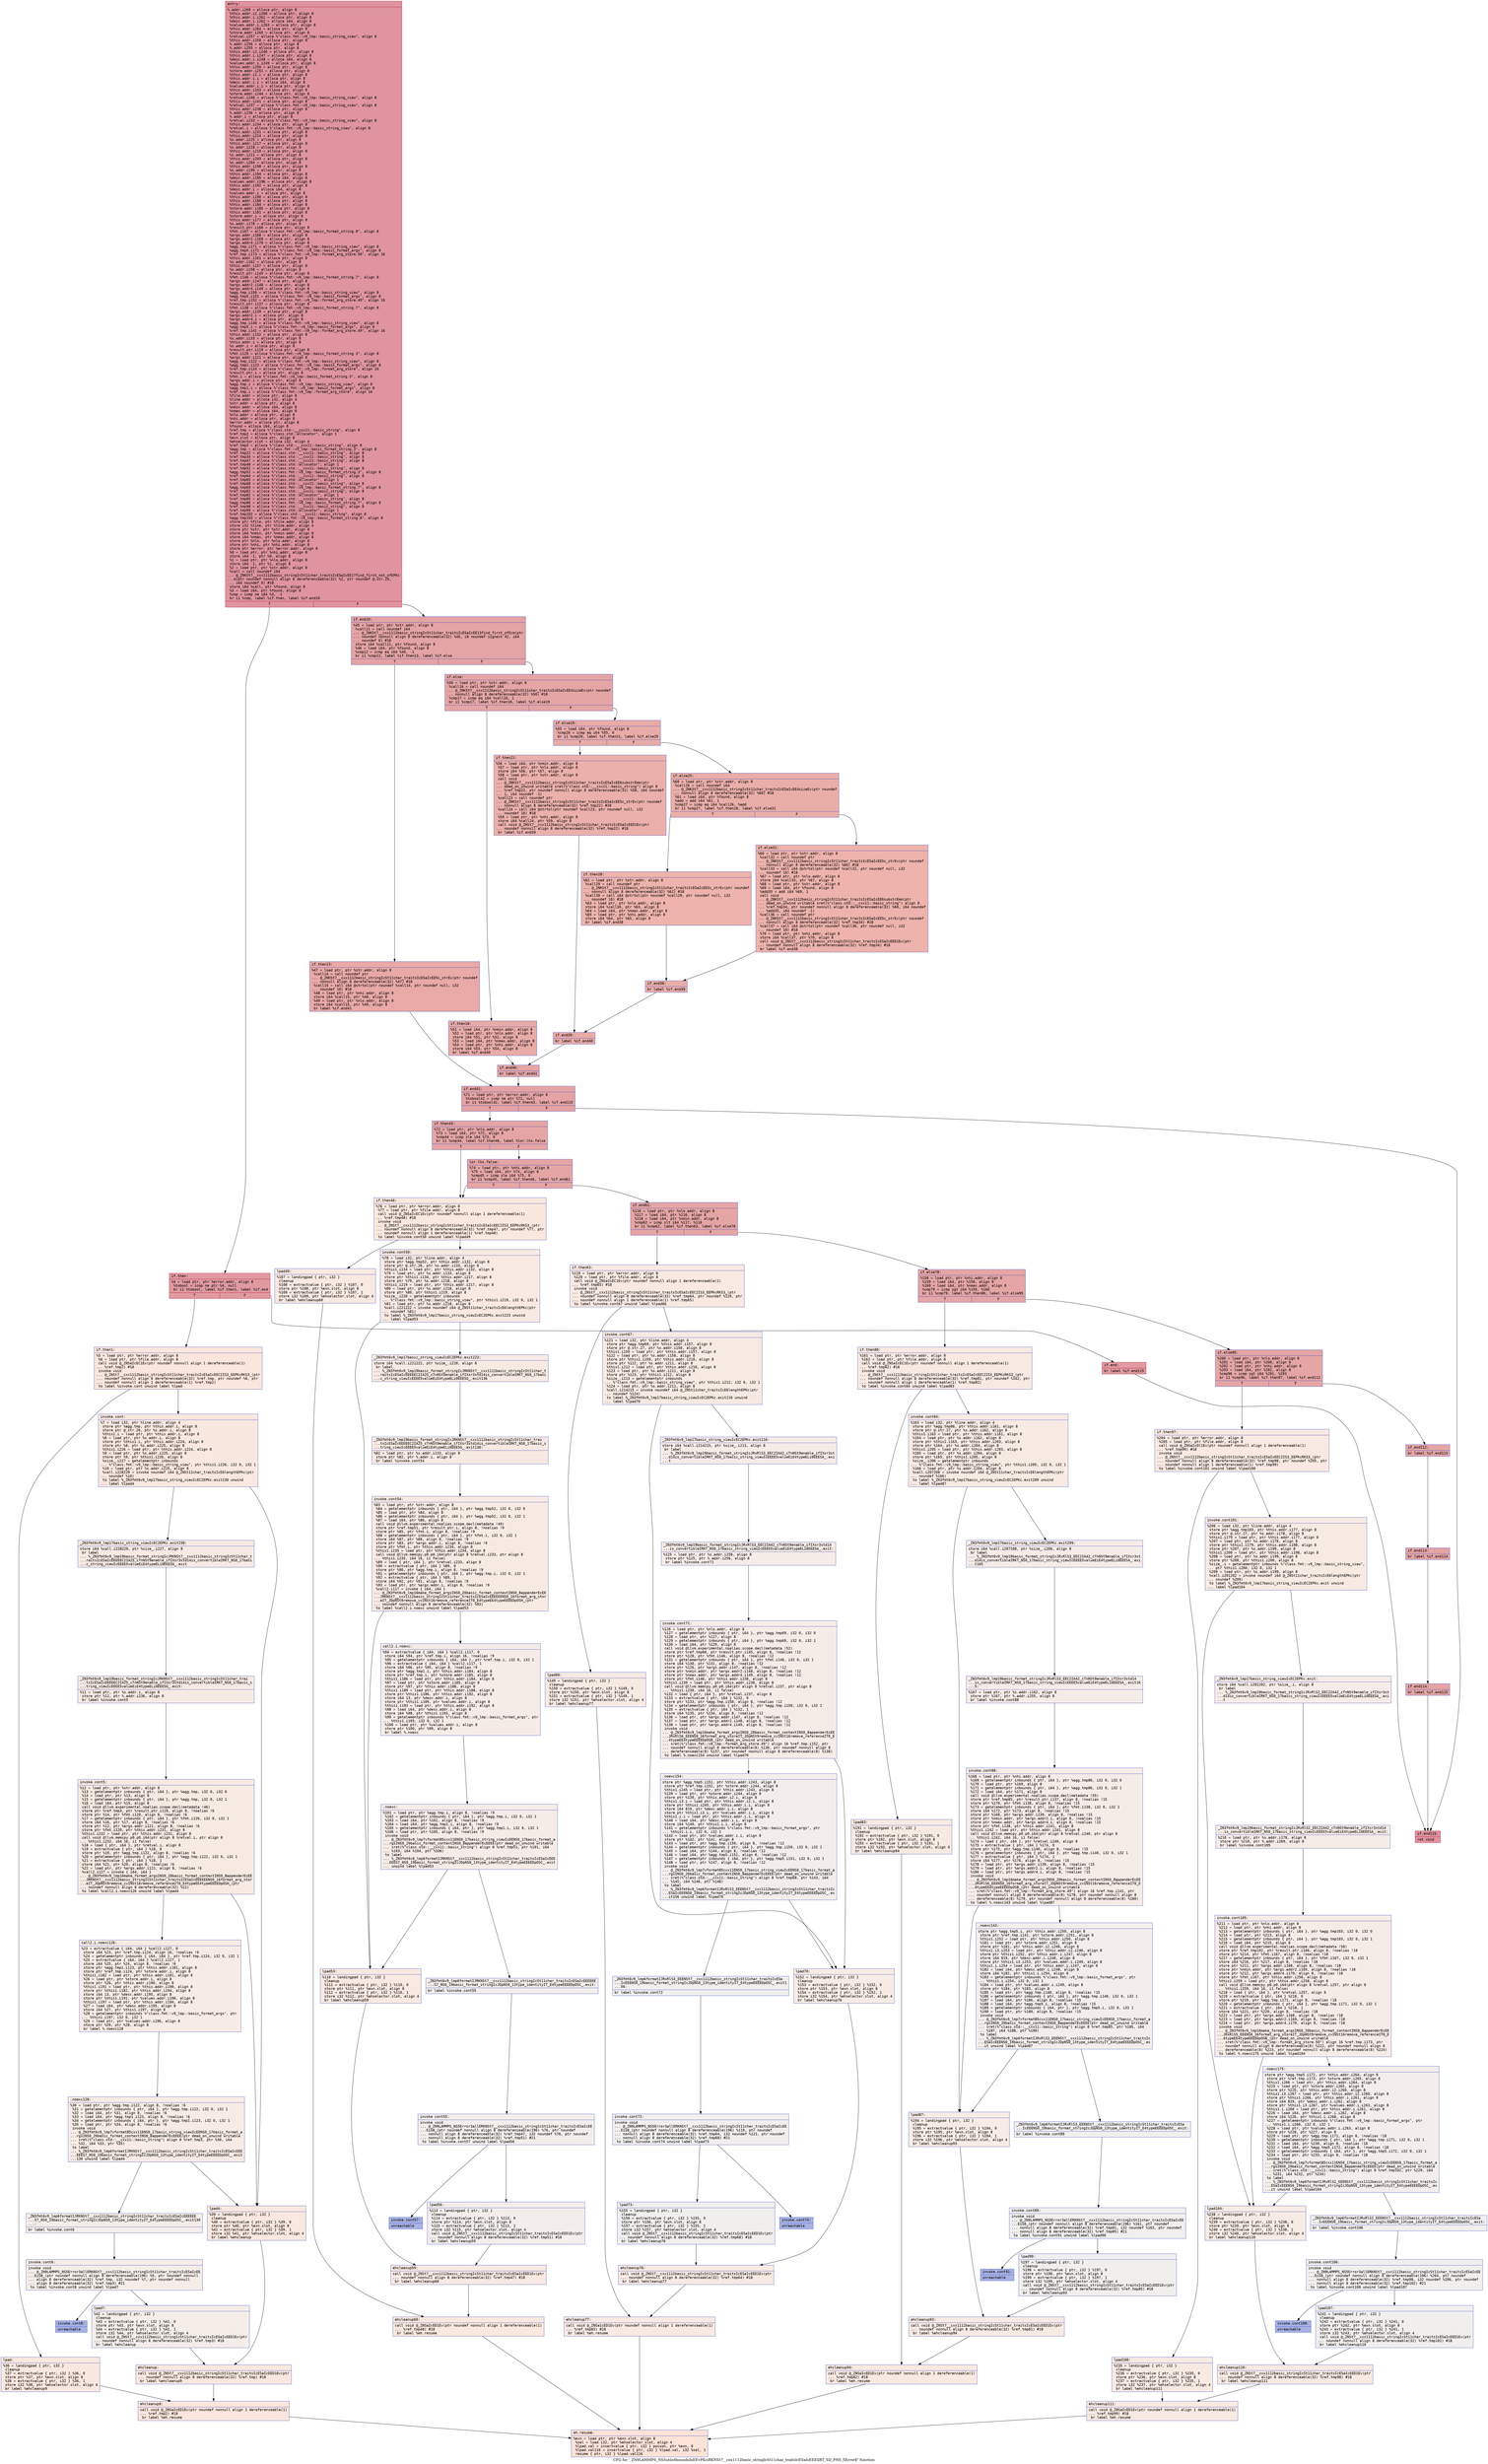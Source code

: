 digraph "CFG for '_ZN9LAMMPS_NS5utils6boundsIxEEvPKciRKNSt7__cxx1112basic_stringIcSt11char_traitsIcESaIcEEEllRT_SD_PNS_5ErrorE' function" {
	label="CFG for '_ZN9LAMMPS_NS5utils6boundsIxEEvPKciRKNSt7__cxx1112basic_stringIcSt11char_traitsIcESaIcEEEllRT_SD_PNS_5ErrorE' function";

	Node0x5584165e8510 [shape=record,color="#b70d28ff", style=filled, fillcolor="#b70d2870" fontname="Courier",label="{entry:\l|  %.addr.i269 = alloca ptr, align 8\l  %this.addr.i2.i260 = alloca ptr, align 8\l  %this.addr.i.i261 = alloca ptr, align 8\l  %desc.addr.i.i262 = alloca i64, align 8\l  %values.addr.i.i263 = alloca ptr, align 8\l  %this.addr.i264 = alloca ptr, align 8\l  %store.addr.i265 = alloca ptr, align 8\l  %retval.i257 = alloca %\"class.fmt::v9_lmp::basic_string_view\", align 8\l  %this.addr.i258 = alloca ptr, align 8\l  %.addr.i256 = alloca ptr, align 8\l  %.addr.i255 = alloca ptr, align 8\l  %this.addr.i2.i246 = alloca ptr, align 8\l  %this.addr.i.i247 = alloca ptr, align 8\l  %desc.addr.i.i248 = alloca i64, align 8\l  %values.addr.i.i249 = alloca ptr, align 8\l  %this.addr.i250 = alloca ptr, align 8\l  %store.addr.i251 = alloca ptr, align 8\l  %this.addr.i2.i = alloca ptr, align 8\l  %this.addr.i.i = alloca ptr, align 8\l  %desc.addr.i.i = alloca i64, align 8\l  %values.addr.i.i = alloca ptr, align 8\l  %this.addr.i243 = alloca ptr, align 8\l  %store.addr.i244 = alloca ptr, align 8\l  %retval.i240 = alloca %\"class.fmt::v9_lmp::basic_string_view\", align 8\l  %this.addr.i241 = alloca ptr, align 8\l  %retval.i237 = alloca %\"class.fmt::v9_lmp::basic_string_view\", align 8\l  %this.addr.i238 = alloca ptr, align 8\l  %.addr.i236 = alloca ptr, align 8\l  %.addr.i = alloca ptr, align 8\l  %retval.i233 = alloca %\"class.fmt::v9_lmp::basic_string_view\", align 8\l  %this.addr.i234 = alloca ptr, align 8\l  %retval.i = alloca %\"class.fmt::v9_lmp::basic_string_view\", align 8\l  %this.addr.i231 = alloca ptr, align 8\l  %this.addr.i224 = alloca ptr, align 8\l  %s.addr.i225 = alloca ptr, align 8\l  %this.addr.i217 = alloca ptr, align 8\l  %s.addr.i218 = alloca ptr, align 8\l  %this.addr.i210 = alloca ptr, align 8\l  %s.addr.i211 = alloca ptr, align 8\l  %this.addr.i203 = alloca ptr, align 8\l  %s.addr.i204 = alloca ptr, align 8\l  %this.addr.i198 = alloca ptr, align 8\l  %s.addr.i199 = alloca ptr, align 8\l  %this.addr.i194 = alloca ptr, align 8\l  %desc.addr.i195 = alloca i64, align 8\l  %values.addr.i196 = alloca ptr, align 8\l  %this.addr.i192 = alloca ptr, align 8\l  %desc.addr.i = alloca i64, align 8\l  %values.addr.i = alloca ptr, align 8\l  %this.addr.i190 = alloca ptr, align 8\l  %this.addr.i188 = alloca ptr, align 8\l  %this.addr.i184 = alloca ptr, align 8\l  %store.addr.i185 = alloca ptr, align 8\l  %this.addr.i181 = alloca ptr, align 8\l  %store.addr.i = alloca ptr, align 8\l  %this.addr.i177 = alloca ptr, align 8\l  %s.addr.i178 = alloca ptr, align 8\l  %result.ptr.i166 = alloca ptr, align 8\l  %fmt.i167 = alloca %\"class.fmt::v9_lmp::basic_format_string.8\", align 8\l  %args.addr.i168 = alloca ptr, align 8\l  %args.addr2.i169 = alloca ptr, align 8\l  %args.addr4.i170 = alloca ptr, align 8\l  %agg.tmp.i171 = alloca %\"class.fmt::v9_lmp::basic_string_view\", align 8\l  %agg.tmp5.i172 = alloca %\"class.fmt::v9_lmp::basic_format_args\", align 8\l  %ref.tmp.i173 = alloca %\"class.fmt::v9_lmp::format_arg_store.50\", align 16\l  %this.addr.i161 = alloca ptr, align 8\l  %s.addr.i162 = alloca ptr, align 8\l  %this.addr.i157 = alloca ptr, align 8\l  %s.addr.i158 = alloca ptr, align 8\l  %result.ptr.i145 = alloca ptr, align 8\l  %fmt.i146 = alloca %\"class.fmt::v9_lmp::basic_format_string.7\", align 8\l  %args.addr.i147 = alloca ptr, align 8\l  %args.addr2.i148 = alloca ptr, align 8\l  %args.addr4.i149 = alloca ptr, align 8\l  %agg.tmp.i150 = alloca %\"class.fmt::v9_lmp::basic_string_view\", align 8\l  %agg.tmp5.i151 = alloca %\"class.fmt::v9_lmp::basic_format_args\", align 8\l  %ref.tmp.i152 = alloca %\"class.fmt::v9_lmp::format_arg_store.49\", align 16\l  %result.ptr.i137 = alloca ptr, align 8\l  %fmt.i138 = alloca %\"class.fmt::v9_lmp::basic_format_string.7\", align 8\l  %args.addr.i139 = alloca ptr, align 8\l  %args.addr2.i = alloca ptr, align 8\l  %args.addr4.i = alloca ptr, align 8\l  %agg.tmp.i140 = alloca %\"class.fmt::v9_lmp::basic_string_view\", align 8\l  %agg.tmp5.i = alloca %\"class.fmt::v9_lmp::basic_format_args\", align 8\l  %ref.tmp.i141 = alloca %\"class.fmt::v9_lmp::format_arg_store.49\", align 16\l  %this.addr.i132 = alloca ptr, align 8\l  %s.addr.i133 = alloca ptr, align 8\l  %this.addr.i = alloca ptr, align 8\l  %s.addr.i = alloca ptr, align 8\l  %result.ptr.i119 = alloca ptr, align 8\l  %fmt.i120 = alloca %\"class.fmt::v9_lmp::basic_format_string.3\", align 8\l  %args.addr.i121 = alloca ptr, align 8\l  %agg.tmp.i122 = alloca %\"class.fmt::v9_lmp::basic_string_view\", align 8\l  %agg.tmp1.i123 = alloca %\"class.fmt::v9_lmp::basic_format_args\", align 8\l  %ref.tmp.i124 = alloca %\"class.fmt::v9_lmp::format_arg_store\", align 16\l  %result.ptr.i = alloca ptr, align 8\l  %fmt.i = alloca %\"class.fmt::v9_lmp::basic_format_string.3\", align 8\l  %args.addr.i = alloca ptr, align 8\l  %agg.tmp.i = alloca %\"class.fmt::v9_lmp::basic_string_view\", align 8\l  %agg.tmp1.i = alloca %\"class.fmt::v9_lmp::basic_format_args\", align 8\l  %ref.tmp.i = alloca %\"class.fmt::v9_lmp::format_arg_store\", align 16\l  %file.addr = alloca ptr, align 8\l  %line.addr = alloca i32, align 4\l  %str.addr = alloca ptr, align 8\l  %nmin.addr = alloca i64, align 8\l  %nmax.addr = alloca i64, align 8\l  %nlo.addr = alloca ptr, align 8\l  %nhi.addr = alloca ptr, align 8\l  %error.addr = alloca ptr, align 8\l  %found = alloca i64, align 8\l  %ref.tmp = alloca %\"class.std::__cxx11::basic_string\", align 8\l  %ref.tmp2 = alloca %\"class.std::allocator\", align 1\l  %exn.slot = alloca ptr, align 8\l  %ehselector.slot = alloca i32, align 4\l  %ref.tmp3 = alloca %\"class.std::__cxx11::basic_string\", align 8\l  %agg.tmp = alloca %\"class.fmt::v9_lmp::basic_format_string.3\", align 8\l  %ref.tmp22 = alloca %\"class.std::__cxx11::basic_string\", align 8\l  %ref.tmp34 = alloca %\"class.std::__cxx11::basic_string\", align 8\l  %ref.tmp47 = alloca %\"class.std::__cxx11::basic_string\", align 8\l  %ref.tmp48 = alloca %\"class.std::allocator\", align 1\l  %ref.tmp51 = alloca %\"class.std::__cxx11::basic_string\", align 8\l  %agg.tmp52 = alloca %\"class.fmt::v9_lmp::basic_format_string.3\", align 8\l  %ref.tmp64 = alloca %\"class.std::__cxx11::basic_string\", align 8\l  %ref.tmp65 = alloca %\"class.std::allocator\", align 1\l  %ref.tmp68 = alloca %\"class.std::__cxx11::basic_string\", align 8\l  %agg.tmp69 = alloca %\"class.fmt::v9_lmp::basic_format_string.7\", align 8\l  %ref.tmp81 = alloca %\"class.std::__cxx11::basic_string\", align 8\l  %ref.tmp82 = alloca %\"class.std::allocator\", align 1\l  %ref.tmp85 = alloca %\"class.std::__cxx11::basic_string\", align 8\l  %agg.tmp86 = alloca %\"class.fmt::v9_lmp::basic_format_string.7\", align 8\l  %ref.tmp98 = alloca %\"class.std::__cxx11::basic_string\", align 8\l  %ref.tmp99 = alloca %\"class.std::allocator\", align 1\l  %ref.tmp102 = alloca %\"class.std::__cxx11::basic_string\", align 8\l  %agg.tmp103 = alloca %\"class.fmt::v9_lmp::basic_format_string.8\", align 8\l  store ptr %file, ptr %file.addr, align 8\l  store i32 %line, ptr %line.addr, align 4\l  store ptr %str, ptr %str.addr, align 8\l  store i64 %nmin, ptr %nmin.addr, align 8\l  store i64 %nmax, ptr %nmax.addr, align 8\l  store ptr %nlo, ptr %nlo.addr, align 8\l  store ptr %nhi, ptr %nhi.addr, align 8\l  store ptr %error, ptr %error.addr, align 8\l  %0 = load ptr, ptr %nhi.addr, align 8\l  store i64 -1, ptr %0, align 8\l  %1 = load ptr, ptr %nlo.addr, align 8\l  store i64 -1, ptr %1, align 8\l  %2 = load ptr, ptr %str.addr, align 8\l  %call = call noundef i64\l... @_ZNKSt7__cxx1112basic_stringIcSt11char_traitsIcESaIcEE17find_first_not_ofEPKc\l...m(ptr noundef nonnull align 8 dereferenceable(32) %2, ptr noundef @.str.25,\l... i64 noundef 0) #18\l  store i64 %call, ptr %found, align 8\l  %3 = load i64, ptr %found, align 8\l  %cmp = icmp ne i64 %3, -1\l  br i1 %cmp, label %if.then, label %if.end10\l|{<s0>T|<s1>F}}"];
	Node0x5584165e8510:s0 -> Node0x55841653f0d0[tooltip="entry -> if.then\nProbability 62.50%" ];
	Node0x5584165e8510:s1 -> Node0x55841653f140[tooltip="entry -> if.end10\nProbability 37.50%" ];
	Node0x55841653f0d0 [shape=record,color="#b70d28ff", style=filled, fillcolor="#bb1b2c70" fontname="Courier",label="{if.then:\l|  %4 = load ptr, ptr %error.addr, align 8\l  %tobool = icmp ne ptr %4, null\l  br i1 %tobool, label %if.then1, label %if.end\l|{<s0>T|<s1>F}}"];
	Node0x55841653f0d0:s0 -> Node0x55841653f2c0[tooltip="if.then -> if.then1\nProbability 0.00%" ];
	Node0x55841653f0d0:s1 -> Node0x55841653f310[tooltip="if.then -> if.end\nProbability 100.00%" ];
	Node0x55841653f2c0 [shape=record,color="#3d50c3ff", style=filled, fillcolor="#f3c7b170" fontname="Courier",label="{if.then1:\l|  %5 = load ptr, ptr %error.addr, align 8\l  %6 = load ptr, ptr %file.addr, align 8\l  call void @_ZNSaIcEC1Ev(ptr noundef nonnull align 1 dereferenceable(1)\l... %ref.tmp2) #18\l  invoke void\l... @_ZNSt7__cxx1112basic_stringIcSt11char_traitsIcESaIcEEC2IS3_EEPKcRKS3_(ptr\l... noundef nonnull align 8 dereferenceable(32) %ref.tmp, ptr noundef %6, ptr\l... noundef nonnull align 1 dereferenceable(1) %ref.tmp2)\l          to label %invoke.cont unwind label %lpad\l}"];
	Node0x55841653f2c0 -> Node0x55841653f6b0[tooltip="if.then1 -> invoke.cont\nProbability 50.00%" ];
	Node0x55841653f2c0 -> Node0x55841653f730[tooltip="if.then1 -> lpad\nProbability 50.00%" ];
	Node0x55841653f6b0 [shape=record,color="#3d50c3ff", style=filled, fillcolor="#f1ccb870" fontname="Courier",label="{invoke.cont:\l|  %7 = load i32, ptr %line.addr, align 4\l  store ptr %agg.tmp, ptr %this.addr.i, align 8\l  store ptr @.str.26, ptr %s.addr.i, align 8\l  %this1.i = load ptr, ptr %this.addr.i, align 8\l  %8 = load ptr, ptr %s.addr.i, align 8\l  store ptr %this1.i, ptr %this.addr.i224, align 8\l  store ptr %8, ptr %s.addr.i225, align 8\l  %this1.i226 = load ptr, ptr %this.addr.i224, align 8\l  %9 = load ptr, ptr %s.addr.i225, align 8\l  store ptr %9, ptr %this1.i226, align 8\l  %size_.i227 = getelementptr inbounds\l... %\"class.fmt::v9_lmp::basic_string_view\", ptr %this1.i226, i32 0, i32 1\l  %10 = load ptr, ptr %s.addr.i225, align 8\l  %call.i228229 = invoke noundef i64 @_ZNSt11char_traitsIcE6lengthEPKc(ptr\l... noundef %10)\l          to label %_ZN3fmt6v9_lmp17basic_string_viewIcEC2EPKc.exit230 unwind\l... label %lpad4\l}"];
	Node0x55841653f6b0 -> Node0x55841653f660[tooltip="invoke.cont -> _ZN3fmt6v9_lmp17basic_string_viewIcEC2EPKc.exit230\nProbability 50.00%" ];
	Node0x55841653f6b0 -> Node0x558416540130[tooltip="invoke.cont -> lpad4\nProbability 50.00%" ];
	Node0x55841653f660 [shape=record,color="#3d50c3ff", style=filled, fillcolor="#eed0c070" fontname="Courier",label="{_ZN3fmt6v9_lmp17basic_string_viewIcEC2EPKc.exit230:\l|  store i64 %call.i228229, ptr %size_.i227, align 8\l  br label\l... %_ZN3fmt6v9_lmp19basic_format_stringIcJRKNSt7__cxx1112basic_stringIcSt11char_t\l...raitsIcESaIcEEEEEC2IA25_cTnNSt9enable_ifIXsr3std14is_convertibleIRKT_NS0_17basi\l...c_string_viewIcEEEE5valueEiE4typeELi0EEESG_.exit\l}"];
	Node0x55841653f660 -> Node0x5584165404c0[tooltip="_ZN3fmt6v9_lmp17basic_string_viewIcEC2EPKc.exit230 -> _ZN3fmt6v9_lmp19basic_format_stringIcJRKNSt7__cxx1112basic_stringIcSt11char_traitsIcESaIcEEEEEC2IA25_cTnNSt9enable_ifIXsr3std14is_convertibleIRKT_NS0_17basic_string_viewIcEEEE5valueEiE4typeELi0EEESG_.exit\nProbability 100.00%" ];
	Node0x5584165404c0 [shape=record,color="#3d50c3ff", style=filled, fillcolor="#eed0c070" fontname="Courier",label="{_ZN3fmt6v9_lmp19basic_format_stringIcJRKNSt7__cxx1112basic_stringIcSt11char_trai\l...tsIcESaIcEEEEEC2IA25_cTnNSt9enable_ifIXsr3std14is_convertibleIRKT_NS0_17basic_s\l...tring_viewIcEEEE5valueEiE4typeELi0EEESG_.exit:\l|  %11 = load ptr, ptr %s.addr.i, align 8\l  store ptr %11, ptr %.addr.i236, align 8\l  br label %invoke.cont5\l}"];
	Node0x5584165404c0 -> Node0x558416540860[tooltip="_ZN3fmt6v9_lmp19basic_format_stringIcJRKNSt7__cxx1112basic_stringIcSt11char_traitsIcESaIcEEEEEC2IA25_cTnNSt9enable_ifIXsr3std14is_convertibleIRKT_NS0_17basic_string_viewIcEEEE5valueEiE4typeELi0EEESG_.exit -> invoke.cont5\nProbability 100.00%" ];
	Node0x558416540860 [shape=record,color="#3d50c3ff", style=filled, fillcolor="#eed0c070" fontname="Courier",label="{invoke.cont5:\l|  %12 = load ptr, ptr %str.addr, align 8\l  %13 = getelementptr inbounds \{ ptr, i64 \}, ptr %agg.tmp, i32 0, i32 0\l  %14 = load ptr, ptr %13, align 8\l  %15 = getelementptr inbounds \{ ptr, i64 \}, ptr %agg.tmp, i32 0, i32 1\l  %16 = load i64, ptr %15, align 8\l  call void @llvm.experimental.noalias.scope.decl(metadata !46)\l  store ptr %ref.tmp3, ptr %result.ptr.i119, align 8, !noalias !6\l  store ptr %14, ptr %fmt.i120, align 8, !noalias !6\l  %17 = getelementptr inbounds \{ ptr, i64 \}, ptr %fmt.i120, i32 0, i32 1\l  store i64 %16, ptr %17, align 8, !noalias !6\l  store ptr %12, ptr %args.addr.i121, align 8, !noalias !6\l  store ptr %fmt.i120, ptr %this.addr.i231, align 8\l  %this1.i232 = load ptr, ptr %this.addr.i231, align 8\l  call void @llvm.memcpy.p0.p0.i64(ptr align 8 %retval.i, ptr align 8\l... %this1.i232, i64 16, i1 false)\l  %18 = load \{ ptr, i64 \}, ptr %retval.i, align 8\l  %19 = extractvalue \{ ptr, i64 \} %18, 0\l  store ptr %19, ptr %agg.tmp.i122, align 8, !noalias !6\l  %20 = getelementptr inbounds \{ ptr, i64 \}, ptr %agg.tmp.i122, i32 0, i32 1\l  %21 = extractvalue \{ ptr, i64 \} %18, 1\l  store i64 %21, ptr %20, align 8, !noalias !6\l  %22 = load ptr, ptr %args.addr.i121, align 8, !noalias !6\l  %call2.i127 = invoke \{ i64, i64 \}\l... @_ZN3fmt6v9_lmp16make_format_argsINS0_20basic_format_contextINS0_8appenderEcEE\l...JRKNSt7__cxx1112basic_stringIcSt11char_traitsIcESaIcEEEEEENS0_16format_arg_stor\l...eIT_JDpNSt9remove_cvINSt16remove_referenceIT0_E4typeEE4typeEEEEDpOSH_(ptr\l... noundef nonnull align 8 dereferenceable(32) %22)\l          to label %call2.i.noexc126 unwind label %lpad4\l}"];
	Node0x558416540860 -> Node0x558416541e60[tooltip="invoke.cont5 -> call2.i.noexc126\nProbability 50.00%" ];
	Node0x558416540860 -> Node0x558416540130[tooltip="invoke.cont5 -> lpad4\nProbability 50.00%" ];
	Node0x558416541e60 [shape=record,color="#3d50c3ff", style=filled, fillcolor="#ecd3c570" fontname="Courier",label="{call2.i.noexc126:\l|  %23 = extractvalue \{ i64, i64 \} %call2.i127, 0\l  store i64 %23, ptr %ref.tmp.i124, align 16, !noalias !6\l  %24 = getelementptr inbounds \{ i64, i64 \}, ptr %ref.tmp.i124, i32 0, i32 1\l  %25 = extractvalue \{ i64, i64 \} %call2.i127, 1\l  store i64 %25, ptr %24, align 8, !noalias !6\l  store ptr %agg.tmp1.i123, ptr %this.addr.i181, align 8\l  store ptr %ref.tmp.i124, ptr %store.addr.i, align 8\l  %this1.i182 = load ptr, ptr %this.addr.i181, align 8\l  %26 = load ptr, ptr %store.addr.i, align 8\l  store ptr %26, ptr %this.addr.i190, align 8\l  %this1.i191 = load ptr, ptr %this.addr.i190, align 8\l  store ptr %this1.i182, ptr %this.addr.i194, align 8\l  store i64 13, ptr %desc.addr.i195, align 8\l  store ptr %this1.i191, ptr %values.addr.i196, align 8\l  %this1.i197 = load ptr, ptr %this.addr.i194, align 8\l  %27 = load i64, ptr %desc.addr.i195, align 8\l  store i64 %27, ptr %this1.i197, align 8\l  %28 = getelementptr inbounds %\"class.fmt::v9_lmp::basic_format_args\", ptr\l... %this1.i197, i32 0, i32 1\l  %29 = load ptr, ptr %values.addr.i196, align 8\l  store ptr %29, ptr %28, align 8\l  br label %.noexc128\l}"];
	Node0x558416541e60 -> Node0x558416542cf0[tooltip="call2.i.noexc126 -> .noexc128\nProbability 100.00%" ];
	Node0x558416542cf0 [shape=record,color="#3d50c3ff", style=filled, fillcolor="#ecd3c570" fontname="Courier",label="{.noexc128:\l|  %30 = load ptr, ptr %agg.tmp.i122, align 8, !noalias !6\l  %31 = getelementptr inbounds \{ ptr, i64 \}, ptr %agg.tmp.i122, i32 0, i32 1\l  %32 = load i64, ptr %31, align 8, !noalias !6\l  %33 = load i64, ptr %agg.tmp1.i123, align 8, !noalias !6\l  %34 = getelementptr inbounds \{ i64, ptr \}, ptr %agg.tmp1.i123, i32 0, i32 1\l  %35 = load ptr, ptr %34, align 8, !noalias !6\l  invoke void\l... @_ZN3fmt6v9_lmp7vformatB5cxx11ENS0_17basic_string_viewIcEENS0_17basic_format_a\l...rgsINS0_20basic_format_contextINS0_8appenderEcEEEE(ptr dead_on_unwind writable\l... sret(%\"class.std::__cxx11::basic_string\") align 8 %ref.tmp3, ptr %30, i64\l... %32, i64 %33, ptr %35)\l          to label\l... %_ZN3fmt6v9_lmp6formatIJRKNSt7__cxx1112basic_stringIcSt11char_traitsIcESaIcEEE\l...EEES7_NS0_19basic_format_stringIcJDpNS0_13type_identityIT_E4typeEEEEDpOSC_.exit\l...130 unwind label %lpad4\l}"];
	Node0x558416542cf0 -> Node0x558416543270[tooltip=".noexc128 -> _ZN3fmt6v9_lmp6formatIJRKNSt7__cxx1112basic_stringIcSt11char_traitsIcESaIcEEEEEES7_NS0_19basic_format_stringIcJDpNS0_13type_identityIT_E4typeEEEEDpOSC_.exit130\nProbability 50.00%" ];
	Node0x558416542cf0 -> Node0x558416540130[tooltip=".noexc128 -> lpad4\nProbability 50.00%" ];
	Node0x558416543270 [shape=record,color="#3d50c3ff", style=filled, fillcolor="#e8d6cc70" fontname="Courier",label="{_ZN3fmt6v9_lmp6formatIJRKNSt7__cxx1112basic_stringIcSt11char_traitsIcESaIcEEEEEE\l...S7_NS0_19basic_format_stringIcJDpNS0_13type_identityIT_E4typeEEEEDpOSC_.exit130\l...:\l|  br label %invoke.cont6\l}"];
	Node0x558416543270 -> Node0x558416543720[tooltip="_ZN3fmt6v9_lmp6formatIJRKNSt7__cxx1112basic_stringIcSt11char_traitsIcESaIcEEEEEES7_NS0_19basic_format_stringIcJDpNS0_13type_identityIT_E4typeEEEEDpOSC_.exit130 -> invoke.cont6\nProbability 100.00%" ];
	Node0x558416543720 [shape=record,color="#3d50c3ff", style=filled, fillcolor="#e8d6cc70" fontname="Courier",label="{invoke.cont6:\l|  invoke void\l... @_ZN9LAMMPS_NS5Error3allERKNSt7__cxx1112basic_stringIcSt11char_traitsIcESaIcEE\l...EiS8_(ptr noundef nonnull align 8 dereferenceable(196) %5, ptr noundef nonnull\l... align 8 dereferenceable(32) %ref.tmp, i32 noundef %7, ptr noundef nonnull\l... align 8 dereferenceable(32) %ref.tmp3) #21\l          to label %invoke.cont8 unwind label %lpad7\l}"];
	Node0x558416543720 -> Node0x5584165437e0[tooltip="invoke.cont6 -> invoke.cont8\nProbability 0.00%" ];
	Node0x558416543720 -> Node0x558416543830[tooltip="invoke.cont6 -> lpad7\nProbability 100.00%" ];
	Node0x5584165437e0 [shape=record,color="#3d50c3ff", style=filled, fillcolor="#3d50c370" fontname="Courier",label="{invoke.cont8:\l|  unreachable\l}"];
	Node0x55841653f730 [shape=record,color="#3d50c3ff", style=filled, fillcolor="#f1ccb870" fontname="Courier",label="{lpad:\l|  %36 = landingpad \{ ptr, i32 \}\l          cleanup\l  %37 = extractvalue \{ ptr, i32 \} %36, 0\l  store ptr %37, ptr %exn.slot, align 8\l  %38 = extractvalue \{ ptr, i32 \} %36, 1\l  store i32 %38, ptr %ehselector.slot, align 4\l  br label %ehcleanup9\l}"];
	Node0x55841653f730 -> Node0x558416543c70[tooltip="lpad -> ehcleanup9\nProbability 100.00%" ];
	Node0x558416540130 [shape=record,color="#3d50c3ff", style=filled, fillcolor="#f1ccb870" fontname="Courier",label="{lpad4:\l|  %39 = landingpad \{ ptr, i32 \}\l          cleanup\l  %40 = extractvalue \{ ptr, i32 \} %39, 0\l  store ptr %40, ptr %exn.slot, align 8\l  %41 = extractvalue \{ ptr, i32 \} %39, 1\l  store i32 %41, ptr %ehselector.slot, align 4\l  br label %ehcleanup\l}"];
	Node0x558416540130 -> Node0x558416543fc0[tooltip="lpad4 -> ehcleanup\nProbability 100.00%" ];
	Node0x558416543830 [shape=record,color="#3d50c3ff", style=filled, fillcolor="#e8d6cc70" fontname="Courier",label="{lpad7:\l|  %42 = landingpad \{ ptr, i32 \}\l          cleanup\l  %43 = extractvalue \{ ptr, i32 \} %42, 0\l  store ptr %43, ptr %exn.slot, align 8\l  %44 = extractvalue \{ ptr, i32 \} %42, 1\l  store i32 %44, ptr %ehselector.slot, align 4\l  call void @_ZNSt7__cxx1112basic_stringIcSt11char_traitsIcESaIcEED1Ev(ptr\l... noundef nonnull align 8 dereferenceable(32) %ref.tmp3) #18\l  br label %ehcleanup\l}"];
	Node0x558416543830 -> Node0x558416543fc0[tooltip="lpad7 -> ehcleanup\nProbability 100.00%" ];
	Node0x558416543fc0 [shape=record,color="#3d50c3ff", style=filled, fillcolor="#f1ccb870" fontname="Courier",label="{ehcleanup:\l|  call void @_ZNSt7__cxx1112basic_stringIcSt11char_traitsIcESaIcEED1Ev(ptr\l... noundef nonnull align 8 dereferenceable(32) %ref.tmp) #18\l  br label %ehcleanup9\l}"];
	Node0x558416543fc0 -> Node0x558416543c70[tooltip="ehcleanup -> ehcleanup9\nProbability 100.00%" ];
	Node0x558416543c70 [shape=record,color="#3d50c3ff", style=filled, fillcolor="#f3c7b170" fontname="Courier",label="{ehcleanup9:\l|  call void @_ZNSaIcED1Ev(ptr noundef nonnull align 1 dereferenceable(1)\l... %ref.tmp2) #18\l  br label %eh.resume\l}"];
	Node0x558416543c70 -> Node0x558416544760[tooltip="ehcleanup9 -> eh.resume\nProbability 100.00%" ];
	Node0x55841653f310 [shape=record,color="#b70d28ff", style=filled, fillcolor="#bb1b2c70" fontname="Courier",label="{if.end:\l|  br label %if.end115\l}"];
	Node0x55841653f310 -> Node0x558416544820[tooltip="if.end -> if.end115\nProbability 100.00%" ];
	Node0x55841653f140 [shape=record,color="#3d50c3ff", style=filled, fillcolor="#c32e3170" fontname="Courier",label="{if.end10:\l|  %45 = load ptr, ptr %str.addr, align 8\l  %call11 = call noundef i64\l... @_ZNKSt7__cxx1112basic_stringIcSt11char_traitsIcESaIcEE13find_first_ofEcm(ptr\l... noundef nonnull align 8 dereferenceable(32) %45, i8 noundef signext 42, i64\l... noundef 0) #18\l  store i64 %call11, ptr %found, align 8\l  %46 = load i64, ptr %found, align 8\l  %cmp12 = icmp eq i64 %46, -1\l  br i1 %cmp12, label %if.then13, label %if.else\l|{<s0>T|<s1>F}}"];
	Node0x55841653f140:s0 -> Node0x558416544c00[tooltip="if.end10 -> if.then13\nProbability 37.50%" ];
	Node0x55841653f140:s1 -> Node0x558416544c50[tooltip="if.end10 -> if.else\nProbability 62.50%" ];
	Node0x558416544c00 [shape=record,color="#3d50c3ff", style=filled, fillcolor="#ca3b3770" fontname="Courier",label="{if.then13:\l|  %47 = load ptr, ptr %str.addr, align 8\l  %call14 = call noundef ptr\l... @_ZNKSt7__cxx1112basic_stringIcSt11char_traitsIcESaIcEE5c_strEv(ptr noundef\l... nonnull align 8 dereferenceable(32) %47) #18\l  %call15 = call i64 @strtol(ptr noundef %call14, ptr noundef null, i32\l... noundef 10) #18\l  %48 = load ptr, ptr %nhi.addr, align 8\l  store i64 %call15, ptr %48, align 8\l  %49 = load ptr, ptr %nlo.addr, align 8\l  store i64 %call15, ptr %49, align 8\l  br label %if.end41\l}"];
	Node0x558416544c00 -> Node0x5584165459a0[tooltip="if.then13 -> if.end41\nProbability 100.00%" ];
	Node0x558416544c50 [shape=record,color="#3d50c3ff", style=filled, fillcolor="#c5333470" fontname="Courier",label="{if.else:\l|  %50 = load ptr, ptr %str.addr, align 8\l  %call16 = call noundef i64\l... @_ZNKSt7__cxx1112basic_stringIcSt11char_traitsIcESaIcEE4sizeEv(ptr noundef\l... nonnull align 8 dereferenceable(32) %50) #18\l  %cmp17 = icmp eq i64 %call16, 1\l  br i1 %cmp17, label %if.then18, label %if.else19\l|{<s0>T|<s1>F}}"];
	Node0x558416544c50:s0 -> Node0x558416545ae0[tooltip="if.else -> if.then18\nProbability 50.00%" ];
	Node0x558416544c50:s1 -> Node0x558416545d20[tooltip="if.else -> if.else19\nProbability 50.00%" ];
	Node0x558416545ae0 [shape=record,color="#3d50c3ff", style=filled, fillcolor="#cc403a70" fontname="Courier",label="{if.then18:\l|  %51 = load i64, ptr %nmin.addr, align 8\l  %52 = load ptr, ptr %nlo.addr, align 8\l  store i64 %51, ptr %52, align 8\l  %53 = load i64, ptr %nmax.addr, align 8\l  %54 = load ptr, ptr %nhi.addr, align 8\l  store i64 %53, ptr %54, align 8\l  br label %if.end40\l}"];
	Node0x558416545ae0 -> Node0x5584165460e0[tooltip="if.then18 -> if.end40\nProbability 100.00%" ];
	Node0x558416545d20 [shape=record,color="#3d50c3ff", style=filled, fillcolor="#cc403a70" fontname="Courier",label="{if.else19:\l|  %55 = load i64, ptr %found, align 8\l  %cmp20 = icmp eq i64 %55, 0\l  br i1 %cmp20, label %if.then21, label %if.else25\l|{<s0>T|<s1>F}}"];
	Node0x558416545d20:s0 -> Node0x558416546300[tooltip="if.else19 -> if.then21\nProbability 37.50%" ];
	Node0x558416545d20:s1 -> Node0x558416546380[tooltip="if.else19 -> if.else25\nProbability 62.50%" ];
	Node0x558416546300 [shape=record,color="#3d50c3ff", style=filled, fillcolor="#d24b4070" fontname="Courier",label="{if.then21:\l|  %56 = load i64, ptr %nmin.addr, align 8\l  %57 = load ptr, ptr %nlo.addr, align 8\l  store i64 %56, ptr %57, align 8\l  %58 = load ptr, ptr %str.addr, align 8\l  call void\l... @_ZNKSt7__cxx1112basic_stringIcSt11char_traitsIcESaIcEE6substrEmm(ptr\l... dead_on_unwind writable sret(%\"class.std::__cxx11::basic_string\") align 8\l... %ref.tmp22, ptr noundef nonnull align 8 dereferenceable(32) %58, i64 noundef\l... 1, i64 noundef -1)\l  %call23 = call noundef ptr\l... @_ZNKSt7__cxx1112basic_stringIcSt11char_traitsIcESaIcEE5c_strEv(ptr noundef\l... nonnull align 8 dereferenceable(32) %ref.tmp22) #18\l  %call24 = call i64 @strtol(ptr noundef %call23, ptr noundef null, i32\l... noundef 10) #18\l  %59 = load ptr, ptr %nhi.addr, align 8\l  store i64 %call24, ptr %59, align 8\l  call void @_ZNSt7__cxx1112basic_stringIcSt11char_traitsIcESaIcEED1Ev(ptr\l... noundef nonnull align 8 dereferenceable(32) %ref.tmp22) #18\l  br label %if.end39\l}"];
	Node0x558416546300 -> Node0x558416546be0[tooltip="if.then21 -> if.end39\nProbability 100.00%" ];
	Node0x558416546380 [shape=record,color="#3d50c3ff", style=filled, fillcolor="#d0473d70" fontname="Courier",label="{if.else25:\l|  %60 = load ptr, ptr %str.addr, align 8\l  %call26 = call noundef i64\l... @_ZNKSt7__cxx1112basic_stringIcSt11char_traitsIcESaIcEE4sizeEv(ptr noundef\l... nonnull align 8 dereferenceable(32) %60) #18\l  %61 = load i64, ptr %found, align 8\l  %add = add i64 %61, 1\l  %cmp27 = icmp eq i64 %call26, %add\l  br i1 %cmp27, label %if.then28, label %if.else31\l|{<s0>T|<s1>F}}"];
	Node0x558416546380:s0 -> Node0x55841653c210[tooltip="if.else25 -> if.then28\nProbability 50.00%" ];
	Node0x558416546380:s1 -> Node0x55841653c580[tooltip="if.else25 -> if.else31\nProbability 50.00%" ];
	Node0x55841653c210 [shape=record,color="#3d50c3ff", style=filled, fillcolor="#d6524470" fontname="Courier",label="{if.then28:\l|  %62 = load ptr, ptr %str.addr, align 8\l  %call29 = call noundef ptr\l... @_ZNKSt7__cxx1112basic_stringIcSt11char_traitsIcESaIcEE5c_strEv(ptr noundef\l... nonnull align 8 dereferenceable(32) %62) #18\l  %call30 = call i64 @strtol(ptr noundef %call29, ptr noundef null, i32\l... noundef 10) #18\l  %63 = load ptr, ptr %nlo.addr, align 8\l  store i64 %call30, ptr %63, align 8\l  %64 = load i64, ptr %nmax.addr, align 8\l  %65 = load ptr, ptr %nhi.addr, align 8\l  store i64 %64, ptr %65, align 8\l  br label %if.end38\l}"];
	Node0x55841653c210 -> Node0x558416548560[tooltip="if.then28 -> if.end38\nProbability 100.00%" ];
	Node0x55841653c580 [shape=record,color="#3d50c3ff", style=filled, fillcolor="#d6524470" fontname="Courier",label="{if.else31:\l|  %66 = load ptr, ptr %str.addr, align 8\l  %call32 = call noundef ptr\l... @_ZNKSt7__cxx1112basic_stringIcSt11char_traitsIcESaIcEE5c_strEv(ptr noundef\l... nonnull align 8 dereferenceable(32) %66) #18\l  %call33 = call i64 @strtol(ptr noundef %call32, ptr noundef null, i32\l... noundef 10) #18\l  %67 = load ptr, ptr %nlo.addr, align 8\l  store i64 %call33, ptr %67, align 8\l  %68 = load ptr, ptr %str.addr, align 8\l  %69 = load i64, ptr %found, align 8\l  %add35 = add i64 %69, 1\l  call void\l... @_ZNKSt7__cxx1112basic_stringIcSt11char_traitsIcESaIcEE6substrEmm(ptr\l... dead_on_unwind writable sret(%\"class.std::__cxx11::basic_string\") align 8\l... %ref.tmp34, ptr noundef nonnull align 8 dereferenceable(32) %68, i64 noundef\l... %add35, i64 noundef -1)\l  %call36 = call noundef ptr\l... @_ZNKSt7__cxx1112basic_stringIcSt11char_traitsIcESaIcEE5c_strEv(ptr noundef\l... nonnull align 8 dereferenceable(32) %ref.tmp34) #18\l  %call37 = call i64 @strtol(ptr noundef %call36, ptr noundef null, i32\l... noundef 10) #18\l  %70 = load ptr, ptr %nhi.addr, align 8\l  store i64 %call37, ptr %70, align 8\l  call void @_ZNSt7__cxx1112basic_stringIcSt11char_traitsIcESaIcEED1Ev(ptr\l... noundef nonnull align 8 dereferenceable(32) %ref.tmp34) #18\l  br label %if.end38\l}"];
	Node0x55841653c580 -> Node0x558416548560[tooltip="if.else31 -> if.end38\nProbability 100.00%" ];
	Node0x558416548560 [shape=record,color="#3d50c3ff", style=filled, fillcolor="#d0473d70" fontname="Courier",label="{if.end38:\l|  br label %if.end39\l}"];
	Node0x558416548560 -> Node0x558416546be0[tooltip="if.end38 -> if.end39\nProbability 100.00%" ];
	Node0x558416546be0 [shape=record,color="#3d50c3ff", style=filled, fillcolor="#cc403a70" fontname="Courier",label="{if.end39:\l|  br label %if.end40\l}"];
	Node0x558416546be0 -> Node0x5584165460e0[tooltip="if.end39 -> if.end40\nProbability 100.00%" ];
	Node0x5584165460e0 [shape=record,color="#3d50c3ff", style=filled, fillcolor="#c5333470" fontname="Courier",label="{if.end40:\l|  br label %if.end41\l}"];
	Node0x5584165460e0 -> Node0x5584165459a0[tooltip="if.end40 -> if.end41\nProbability 100.00%" ];
	Node0x5584165459a0 [shape=record,color="#3d50c3ff", style=filled, fillcolor="#c32e3170" fontname="Courier",label="{if.end41:\l|  %71 = load ptr, ptr %error.addr, align 8\l  %tobool42 = icmp ne ptr %71, null\l  br i1 %tobool42, label %if.then43, label %if.end115\l|{<s0>T|<s1>F}}"];
	Node0x5584165459a0:s0 -> Node0x558416549150[tooltip="if.end41 -> if.then43\nProbability 62.50%" ];
	Node0x5584165459a0:s1 -> Node0x558416544820[tooltip="if.end41 -> if.end115\nProbability 37.50%" ];
	Node0x558416549150 [shape=record,color="#3d50c3ff", style=filled, fillcolor="#c5333470" fontname="Courier",label="{if.then43:\l|  %72 = load ptr, ptr %nlo.addr, align 8\l  %73 = load i64, ptr %72, align 8\l  %cmp44 = icmp sle i64 %73, 0\l  br i1 %cmp44, label %if.then46, label %lor.lhs.false\l|{<s0>T|<s1>F}}"];
	Node0x558416549150:s0 -> Node0x55841660f800[tooltip="if.then43 -> if.then46\nProbability 0.00%" ];
	Node0x558416549150:s1 -> Node0x55841660f880[tooltip="if.then43 -> lor.lhs.false\nProbability 100.00%" ];
	Node0x55841660f880 [shape=record,color="#3d50c3ff", style=filled, fillcolor="#c5333470" fontname="Courier",label="{lor.lhs.false:\l|  %74 = load ptr, ptr %nhi.addr, align 8\l  %75 = load i64, ptr %74, align 8\l  %cmp45 = icmp sle i64 %75, 0\l  br i1 %cmp45, label %if.then46, label %if.end61\l|{<s0>T|<s1>F}}"];
	Node0x55841660f880:s0 -> Node0x55841660f800[tooltip="lor.lhs.false -> if.then46\nProbability 0.00%" ];
	Node0x55841660f880:s1 -> Node0x55841660fb60[tooltip="lor.lhs.false -> if.end61\nProbability 100.00%" ];
	Node0x55841660f800 [shape=record,color="#3d50c3ff", style=filled, fillcolor="#f2cab570" fontname="Courier",label="{if.then46:\l|  %76 = load ptr, ptr %error.addr, align 8\l  %77 = load ptr, ptr %file.addr, align 8\l  call void @_ZNSaIcEC1Ev(ptr noundef nonnull align 1 dereferenceable(1)\l... %ref.tmp48) #18\l  invoke void\l... @_ZNSt7__cxx1112basic_stringIcSt11char_traitsIcESaIcEEC2IS3_EEPKcRKS3_(ptr\l... noundef nonnull align 8 dereferenceable(32) %ref.tmp47, ptr noundef %77, ptr\l... noundef nonnull align 1 dereferenceable(1) %ref.tmp48)\l          to label %invoke.cont50 unwind label %lpad49\l}"];
	Node0x55841660f800 -> Node0x55841660ff10[tooltip="if.then46 -> invoke.cont50\nProbability 50.00%" ];
	Node0x55841660f800 -> Node0x55841660ff90[tooltip="if.then46 -> lpad49\nProbability 50.00%" ];
	Node0x55841660ff10 [shape=record,color="#3d50c3ff", style=filled, fillcolor="#efcebd70" fontname="Courier",label="{invoke.cont50:\l|  %78 = load i32, ptr %line.addr, align 4\l  store ptr %agg.tmp52, ptr %this.addr.i132, align 8\l  store ptr @.str.26, ptr %s.addr.i133, align 8\l  %this1.i134 = load ptr, ptr %this.addr.i132, align 8\l  %79 = load ptr, ptr %s.addr.i133, align 8\l  store ptr %this1.i134, ptr %this.addr.i217, align 8\l  store ptr %79, ptr %s.addr.i218, align 8\l  %this1.i219 = load ptr, ptr %this.addr.i217, align 8\l  %80 = load ptr, ptr %s.addr.i218, align 8\l  store ptr %80, ptr %this1.i219, align 8\l  %size_.i220 = getelementptr inbounds\l... %\"class.fmt::v9_lmp::basic_string_view\", ptr %this1.i219, i32 0, i32 1\l  %81 = load ptr, ptr %s.addr.i218, align 8\l  %call.i221222 = invoke noundef i64 @_ZNSt11char_traitsIcE6lengthEPKc(ptr\l... noundef %81)\l          to label %_ZN3fmt6v9_lmp17basic_string_viewIcEC2EPKc.exit223 unwind\l... label %lpad53\l}"];
	Node0x55841660ff10 -> Node0x55841660fec0[tooltip="invoke.cont50 -> _ZN3fmt6v9_lmp17basic_string_viewIcEC2EPKc.exit223\nProbability 50.00%" ];
	Node0x55841660ff10 -> Node0x558416610a00[tooltip="invoke.cont50 -> lpad53\nProbability 50.00%" ];
	Node0x55841660fec0 [shape=record,color="#3d50c3ff", style=filled, fillcolor="#eed0c070" fontname="Courier",label="{_ZN3fmt6v9_lmp17basic_string_viewIcEC2EPKc.exit223:\l|  store i64 %call.i221222, ptr %size_.i220, align 8\l  br label\l... %_ZN3fmt6v9_lmp19basic_format_stringIcJRKNSt7__cxx1112basic_stringIcSt11char_t\l...raitsIcESaIcEEEEEC2IA25_cTnNSt9enable_ifIXsr3std14is_convertibleIRKT_NS0_17basi\l...c_string_viewIcEEEE5valueEiE4typeELi0EEESG_.exit136\l}"];
	Node0x55841660fec0 -> Node0x558416610d70[tooltip="_ZN3fmt6v9_lmp17basic_string_viewIcEC2EPKc.exit223 -> _ZN3fmt6v9_lmp19basic_format_stringIcJRKNSt7__cxx1112basic_stringIcSt11char_traitsIcESaIcEEEEEC2IA25_cTnNSt9enable_ifIXsr3std14is_convertibleIRKT_NS0_17basic_string_viewIcEEEE5valueEiE4typeELi0EEESG_.exit136\nProbability 100.00%" ];
	Node0x558416610d70 [shape=record,color="#3d50c3ff", style=filled, fillcolor="#eed0c070" fontname="Courier",label="{_ZN3fmt6v9_lmp19basic_format_stringIcJRKNSt7__cxx1112basic_stringIcSt11char_trai\l...tsIcESaIcEEEEEC2IA25_cTnNSt9enable_ifIXsr3std14is_convertibleIRKT_NS0_17basic_s\l...tring_viewIcEEEE5valueEiE4typeELi0EEESG_.exit136:\l|  %82 = load ptr, ptr %s.addr.i133, align 8\l  store ptr %82, ptr %.addr.i, align 8\l  br label %invoke.cont54\l}"];
	Node0x558416610d70 -> Node0x558416611110[tooltip="_ZN3fmt6v9_lmp19basic_format_stringIcJRKNSt7__cxx1112basic_stringIcSt11char_traitsIcESaIcEEEEEC2IA25_cTnNSt9enable_ifIXsr3std14is_convertibleIRKT_NS0_17basic_string_viewIcEEEE5valueEiE4typeELi0EEESG_.exit136 -> invoke.cont54\nProbability 100.00%" ];
	Node0x558416611110 [shape=record,color="#3d50c3ff", style=filled, fillcolor="#eed0c070" fontname="Courier",label="{invoke.cont54:\l|  %83 = load ptr, ptr %str.addr, align 8\l  %84 = getelementptr inbounds \{ ptr, i64 \}, ptr %agg.tmp52, i32 0, i32 0\l  %85 = load ptr, ptr %84, align 8\l  %86 = getelementptr inbounds \{ ptr, i64 \}, ptr %agg.tmp52, i32 0, i32 1\l  %87 = load i64, ptr %86, align 8\l  call void @llvm.experimental.noalias.scope.decl(metadata !49)\l  store ptr %ref.tmp51, ptr %result.ptr.i, align 8, !noalias !9\l  store ptr %85, ptr %fmt.i, align 8, !noalias !9\l  %88 = getelementptr inbounds \{ ptr, i64 \}, ptr %fmt.i, i32 0, i32 1\l  store i64 %87, ptr %88, align 8, !noalias !9\l  store ptr %83, ptr %args.addr.i, align 8, !noalias !9\l  store ptr %fmt.i, ptr %this.addr.i234, align 8\l  %this1.i235 = load ptr, ptr %this.addr.i234, align 8\l  call void @llvm.memcpy.p0.p0.i64(ptr align 8 %retval.i233, ptr align 8\l... %this1.i235, i64 16, i1 false)\l  %89 = load \{ ptr, i64 \}, ptr %retval.i233, align 8\l  %90 = extractvalue \{ ptr, i64 \} %89, 0\l  store ptr %90, ptr %agg.tmp.i, align 8, !noalias !9\l  %91 = getelementptr inbounds \{ ptr, i64 \}, ptr %agg.tmp.i, i32 0, i32 1\l  %92 = extractvalue \{ ptr, i64 \} %89, 1\l  store i64 %92, ptr %91, align 8, !noalias !9\l  %93 = load ptr, ptr %args.addr.i, align 8, !noalias !9\l  %call2.i117 = invoke \{ i64, i64 \}\l... @_ZN3fmt6v9_lmp16make_format_argsINS0_20basic_format_contextINS0_8appenderEcEE\l...JRKNSt7__cxx1112basic_stringIcSt11char_traitsIcESaIcEEEEEENS0_16format_arg_stor\l...eIT_JDpNSt9remove_cvINSt16remove_referenceIT0_E4typeEE4typeEEEEDpOSH_(ptr\l... noundef nonnull align 8 dereferenceable(32) %93)\l          to label %call2.i.noexc unwind label %lpad53\l}"];
	Node0x558416611110 -> Node0x558416612710[tooltip="invoke.cont54 -> call2.i.noexc\nProbability 50.00%" ];
	Node0x558416611110 -> Node0x558416610a00[tooltip="invoke.cont54 -> lpad53\nProbability 50.00%" ];
	Node0x558416612710 [shape=record,color="#3d50c3ff", style=filled, fillcolor="#ead5c970" fontname="Courier",label="{call2.i.noexc:\l|  %94 = extractvalue \{ i64, i64 \} %call2.i117, 0\l  store i64 %94, ptr %ref.tmp.i, align 16, !noalias !9\l  %95 = getelementptr inbounds \{ i64, i64 \}, ptr %ref.tmp.i, i32 0, i32 1\l  %96 = extractvalue \{ i64, i64 \} %call2.i117, 1\l  store i64 %96, ptr %95, align 8, !noalias !9\l  store ptr %agg.tmp1.i, ptr %this.addr.i184, align 8\l  store ptr %ref.tmp.i, ptr %store.addr.i185, align 8\l  %this1.i186 = load ptr, ptr %this.addr.i184, align 8\l  %97 = load ptr, ptr %store.addr.i185, align 8\l  store ptr %97, ptr %this.addr.i188, align 8\l  %this1.i189 = load ptr, ptr %this.addr.i188, align 8\l  store ptr %this1.i186, ptr %this.addr.i192, align 8\l  store i64 13, ptr %desc.addr.i, align 8\l  store ptr %this1.i189, ptr %values.addr.i, align 8\l  %this1.i193 = load ptr, ptr %this.addr.i192, align 8\l  %98 = load i64, ptr %desc.addr.i, align 8\l  store i64 %98, ptr %this1.i193, align 8\l  %99 = getelementptr inbounds %\"class.fmt::v9_lmp::basic_format_args\", ptr\l... %this1.i193, i32 0, i32 1\l  %100 = load ptr, ptr %values.addr.i, align 8\l  store ptr %100, ptr %99, align 8\l  br label %.noexc\l}"];
	Node0x558416612710 -> Node0x5584165c5ab0[tooltip="call2.i.noexc -> .noexc\nProbability 100.00%" ];
	Node0x5584165c5ab0 [shape=record,color="#3d50c3ff", style=filled, fillcolor="#ead5c970" fontname="Courier",label="{.noexc:\l|  %101 = load ptr, ptr %agg.tmp.i, align 8, !noalias !9\l  %102 = getelementptr inbounds \{ ptr, i64 \}, ptr %agg.tmp.i, i32 0, i32 1\l  %103 = load i64, ptr %102, align 8, !noalias !9\l  %104 = load i64, ptr %agg.tmp1.i, align 8, !noalias !9\l  %105 = getelementptr inbounds \{ i64, ptr \}, ptr %agg.tmp1.i, i32 0, i32 1\l  %106 = load ptr, ptr %105, align 8, !noalias !9\l  invoke void\l... @_ZN3fmt6v9_lmp7vformatB5cxx11ENS0_17basic_string_viewIcEENS0_17basic_format_a\l...rgsINS0_20basic_format_contextINS0_8appenderEcEEEE(ptr dead_on_unwind writable\l... sret(%\"class.std::__cxx11::basic_string\") align 8 %ref.tmp51, ptr %101, i64\l... %103, i64 %104, ptr %106)\l          to label\l... %_ZN3fmt6v9_lmp6formatIJRKNSt7__cxx1112basic_stringIcSt11char_traitsIcESaIcEEE\l...EEES7_NS0_19basic_format_stringIcJDpNS0_13type_identityIT_E4typeEEEEDpOSC_.exit\l... unwind label %lpad53\l}"];
	Node0x5584165c5ab0 -> Node0x5584165c6030[tooltip=".noexc -> _ZN3fmt6v9_lmp6formatIJRKNSt7__cxx1112basic_stringIcSt11char_traitsIcESaIcEEEEEES7_NS0_19basic_format_stringIcJDpNS0_13type_identityIT_E4typeEEEEDpOSC_.exit\nProbability 50.00%" ];
	Node0x5584165c5ab0 -> Node0x558416610a00[tooltip=".noexc -> lpad53\nProbability 50.00%" ];
	Node0x5584165c6030 [shape=record,color="#3d50c3ff", style=filled, fillcolor="#e5d8d170" fontname="Courier",label="{_ZN3fmt6v9_lmp6formatIJRKNSt7__cxx1112basic_stringIcSt11char_traitsIcESaIcEEEEEE\l...S7_NS0_19basic_format_stringIcJDpNS0_13type_identityIT_E4typeEEEEDpOSC_.exit:\l|  br label %invoke.cont55\l}"];
	Node0x5584165c6030 -> Node0x5584165c6530[tooltip="_ZN3fmt6v9_lmp6formatIJRKNSt7__cxx1112basic_stringIcSt11char_traitsIcESaIcEEEEEES7_NS0_19basic_format_stringIcJDpNS0_13type_identityIT_E4typeEEEEDpOSC_.exit -> invoke.cont55\nProbability 100.00%" ];
	Node0x5584165c6530 [shape=record,color="#3d50c3ff", style=filled, fillcolor="#e5d8d170" fontname="Courier",label="{invoke.cont55:\l|  invoke void\l... @_ZN9LAMMPS_NS5Error3allERKNSt7__cxx1112basic_stringIcSt11char_traitsIcESaIcEE\l...EiS8_(ptr noundef nonnull align 8 dereferenceable(196) %76, ptr noundef\l... nonnull align 8 dereferenceable(32) %ref.tmp47, i32 noundef %78, ptr noundef\l... nonnull align 8 dereferenceable(32) %ref.tmp51) #21\l          to label %invoke.cont57 unwind label %lpad56\l}"];
	Node0x5584165c6530 -> Node0x5584165c65f0[tooltip="invoke.cont55 -> invoke.cont57\nProbability 0.00%" ];
	Node0x5584165c6530 -> Node0x5584165c6670[tooltip="invoke.cont55 -> lpad56\nProbability 100.00%" ];
	Node0x5584165c65f0 [shape=record,color="#3d50c3ff", style=filled, fillcolor="#3d50c370" fontname="Courier",label="{invoke.cont57:\l|  unreachable\l}"];
	Node0x55841660ff90 [shape=record,color="#3d50c3ff", style=filled, fillcolor="#efcebd70" fontname="Courier",label="{lpad49:\l|  %107 = landingpad \{ ptr, i32 \}\l          cleanup\l  %108 = extractvalue \{ ptr, i32 \} %107, 0\l  store ptr %108, ptr %exn.slot, align 8\l  %109 = extractvalue \{ ptr, i32 \} %107, 1\l  store i32 %109, ptr %ehselector.slot, align 4\l  br label %ehcleanup60\l}"];
	Node0x55841660ff90 -> Node0x5584165c6b10[tooltip="lpad49 -> ehcleanup60\nProbability 100.00%" ];
	Node0x558416610a00 [shape=record,color="#3d50c3ff", style=filled, fillcolor="#efcebd70" fontname="Courier",label="{lpad53:\l|  %110 = landingpad \{ ptr, i32 \}\l          cleanup\l  %111 = extractvalue \{ ptr, i32 \} %110, 0\l  store ptr %111, ptr %exn.slot, align 8\l  %112 = extractvalue \{ ptr, i32 \} %110, 1\l  store i32 %112, ptr %ehselector.slot, align 4\l  br label %ehcleanup59\l}"];
	Node0x558416610a00 -> Node0x5584165c6e60[tooltip="lpad53 -> ehcleanup59\nProbability 100.00%" ];
	Node0x5584165c6670 [shape=record,color="#3d50c3ff", style=filled, fillcolor="#e5d8d170" fontname="Courier",label="{lpad56:\l|  %113 = landingpad \{ ptr, i32 \}\l          cleanup\l  %114 = extractvalue \{ ptr, i32 \} %113, 0\l  store ptr %114, ptr %exn.slot, align 8\l  %115 = extractvalue \{ ptr, i32 \} %113, 1\l  store i32 %115, ptr %ehselector.slot, align 4\l  call void @_ZNSt7__cxx1112basic_stringIcSt11char_traitsIcESaIcEED1Ev(ptr\l... noundef nonnull align 8 dereferenceable(32) %ref.tmp51) #18\l  br label %ehcleanup59\l}"];
	Node0x5584165c6670 -> Node0x5584165c6e60[tooltip="lpad56 -> ehcleanup59\nProbability 100.00%" ];
	Node0x5584165c6e60 [shape=record,color="#3d50c3ff", style=filled, fillcolor="#efcebd70" fontname="Courier",label="{ehcleanup59:\l|  call void @_ZNSt7__cxx1112basic_stringIcSt11char_traitsIcESaIcEED1Ev(ptr\l... noundef nonnull align 8 dereferenceable(32) %ref.tmp47) #18\l  br label %ehcleanup60\l}"];
	Node0x5584165c6e60 -> Node0x5584165c6b10[tooltip="ehcleanup59 -> ehcleanup60\nProbability 100.00%" ];
	Node0x5584165c6b10 [shape=record,color="#3d50c3ff", style=filled, fillcolor="#f2cab570" fontname="Courier",label="{ehcleanup60:\l|  call void @_ZNSaIcED1Ev(ptr noundef nonnull align 1 dereferenceable(1)\l... %ref.tmp48) #18\l  br label %eh.resume\l}"];
	Node0x5584165c6b10 -> Node0x558416544760[tooltip="ehcleanup60 -> eh.resume\nProbability 100.00%" ];
	Node0x55841660fb60 [shape=record,color="#3d50c3ff", style=filled, fillcolor="#c5333470" fontname="Courier",label="{if.end61:\l|  %116 = load ptr, ptr %nlo.addr, align 8\l  %117 = load i64, ptr %116, align 8\l  %118 = load i64, ptr %nmin.addr, align 8\l  %cmp62 = icmp slt i64 %117, %118\l  br i1 %cmp62, label %if.then63, label %if.else78\l|{<s0>T|<s1>F}}"];
	Node0x55841660fb60:s0 -> Node0x5584166182f0[tooltip="if.end61 -> if.then63\nProbability 0.00%" ];
	Node0x55841660fb60:s1 -> Node0x558416618340[tooltip="if.end61 -> if.else78\nProbability 100.00%" ];
	Node0x5584166182f0 [shape=record,color="#3d50c3ff", style=filled, fillcolor="#efcebd70" fontname="Courier",label="{if.then63:\l|  %119 = load ptr, ptr %error.addr, align 8\l  %120 = load ptr, ptr %file.addr, align 8\l  call void @_ZNSaIcEC1Ev(ptr noundef nonnull align 1 dereferenceable(1)\l... %ref.tmp65) #18\l  invoke void\l... @_ZNSt7__cxx1112basic_stringIcSt11char_traitsIcESaIcEEC2IS3_EEPKcRKS3_(ptr\l... noundef nonnull align 8 dereferenceable(32) %ref.tmp64, ptr noundef %120, ptr\l... noundef nonnull align 1 dereferenceable(1) %ref.tmp65)\l          to label %invoke.cont67 unwind label %lpad66\l}"];
	Node0x5584166182f0 -> Node0x558416618640[tooltip="if.then63 -> invoke.cont67\nProbability 50.00%" ];
	Node0x5584166182f0 -> Node0x5584166186c0[tooltip="if.then63 -> lpad66\nProbability 50.00%" ];
	Node0x558416618640 [shape=record,color="#3d50c3ff", style=filled, fillcolor="#eed0c070" fontname="Courier",label="{invoke.cont67:\l|  %121 = load i32, ptr %line.addr, align 4\l  store ptr %agg.tmp69, ptr %this.addr.i157, align 8\l  store ptr @.str.27, ptr %s.addr.i158, align 8\l  %this1.i159 = load ptr, ptr %this.addr.i157, align 8\l  %122 = load ptr, ptr %s.addr.i158, align 8\l  store ptr %this1.i159, ptr %this.addr.i210, align 8\l  store ptr %122, ptr %s.addr.i211, align 8\l  %this1.i212 = load ptr, ptr %this.addr.i210, align 8\l  %123 = load ptr, ptr %s.addr.i211, align 8\l  store ptr %123, ptr %this1.i212, align 8\l  %size_.i213 = getelementptr inbounds\l... %\"class.fmt::v9_lmp::basic_string_view\", ptr %this1.i212, i32 0, i32 1\l  %124 = load ptr, ptr %s.addr.i211, align 8\l  %call.i214215 = invoke noundef i64 @_ZNSt11char_traitsIcE6lengthEPKc(ptr\l... noundef %124)\l          to label %_ZN3fmt6v9_lmp17basic_string_viewIcEC2EPKc.exit216 unwind\l... label %lpad70\l}"];
	Node0x558416618640 -> Node0x5584166185f0[tooltip="invoke.cont67 -> _ZN3fmt6v9_lmp17basic_string_viewIcEC2EPKc.exit216\nProbability 50.00%" ];
	Node0x558416618640 -> Node0x558416619130[tooltip="invoke.cont67 -> lpad70\nProbability 50.00%" ];
	Node0x5584166185f0 [shape=record,color="#3d50c3ff", style=filled, fillcolor="#ead5c970" fontname="Courier",label="{_ZN3fmt6v9_lmp17basic_string_viewIcEC2EPKc.exit216:\l|  store i64 %call.i214215, ptr %size_.i213, align 8\l  br label\l... %_ZN3fmt6v9_lmp19basic_format_stringIcJRxRlS3_EEC2IA42_cTnNSt9enable_ifIXsr3st\l...d14is_convertibleIRKT_NS0_17basic_string_viewIcEEEE5valueEiE4typeELi0EEESA_.exi\l...t\l}"];
	Node0x5584166185f0 -> Node0x5584166192e0[tooltip="_ZN3fmt6v9_lmp17basic_string_viewIcEC2EPKc.exit216 -> _ZN3fmt6v9_lmp19basic_format_stringIcJRxRlS3_EEC2IA42_cTnNSt9enable_ifIXsr3std14is_convertibleIRKT_NS0_17basic_string_viewIcEEEE5valueEiE4typeELi0EEESA_.exit\nProbability 100.00%" ];
	Node0x5584166192e0 [shape=record,color="#3d50c3ff", style=filled, fillcolor="#ead5c970" fontname="Courier",label="{_ZN3fmt6v9_lmp19basic_format_stringIcJRxRlS3_EEC2IA42_cTnNSt9enable_ifIXsr3std14\l...is_convertibleIRKT_NS0_17basic_string_viewIcEEEE5valueEiE4typeELi0EEESA_.exit:\l|  %125 = load ptr, ptr %s.addr.i158, align 8\l  store ptr %125, ptr %.addr.i256, align 8\l  br label %invoke.cont71\l}"];
	Node0x5584166192e0 -> Node0x558416619630[tooltip="_ZN3fmt6v9_lmp19basic_format_stringIcJRxRlS3_EEC2IA42_cTnNSt9enable_ifIXsr3std14is_convertibleIRKT_NS0_17basic_string_viewIcEEEE5valueEiE4typeELi0EEESA_.exit -> invoke.cont71\nProbability 100.00%" ];
	Node0x558416619630 [shape=record,color="#3d50c3ff", style=filled, fillcolor="#ead5c970" fontname="Courier",label="{invoke.cont71:\l|  %126 = load ptr, ptr %nlo.addr, align 8\l  %127 = getelementptr inbounds \{ ptr, i64 \}, ptr %agg.tmp69, i32 0, i32 0\l  %128 = load ptr, ptr %127, align 8\l  %129 = getelementptr inbounds \{ ptr, i64 \}, ptr %agg.tmp69, i32 0, i32 1\l  %130 = load i64, ptr %129, align 8\l  call void @llvm.experimental.noalias.scope.decl(metadata !52)\l  store ptr %ref.tmp68, ptr %result.ptr.i145, align 8, !noalias !12\l  store ptr %128, ptr %fmt.i146, align 8, !noalias !12\l  %131 = getelementptr inbounds \{ ptr, i64 \}, ptr %fmt.i146, i32 0, i32 1\l  store i64 %130, ptr %131, align 8, !noalias !12\l  store ptr %126, ptr %args.addr.i147, align 8, !noalias !12\l  store ptr %nmin.addr, ptr %args.addr2.i148, align 8, !noalias !12\l  store ptr %nmax.addr, ptr %args.addr4.i149, align 8, !noalias !12\l  store ptr %fmt.i146, ptr %this.addr.i238, align 8\l  %this1.i239 = load ptr, ptr %this.addr.i238, align 8\l  call void @llvm.memcpy.p0.p0.i64(ptr align 8 %retval.i237, ptr align 8\l... %this1.i239, i64 16, i1 false)\l  %132 = load \{ ptr, i64 \}, ptr %retval.i237, align 8\l  %133 = extractvalue \{ ptr, i64 \} %132, 0\l  store ptr %133, ptr %agg.tmp.i150, align 8, !noalias !12\l  %134 = getelementptr inbounds \{ ptr, i64 \}, ptr %agg.tmp.i150, i32 0, i32 1\l  %135 = extractvalue \{ ptr, i64 \} %132, 1\l  store i64 %135, ptr %134, align 8, !noalias !12\l  %136 = load ptr, ptr %args.addr.i147, align 8, !noalias !12\l  %137 = load ptr, ptr %args.addr2.i148, align 8, !noalias !12\l  %138 = load ptr, ptr %args.addr4.i149, align 8, !noalias !12\l  invoke void\l... @_ZN3fmt6v9_lmp16make_format_argsINS0_20basic_format_contextINS0_8appenderEcEE\l...JRxRlS6_EEENS0_16format_arg_storeIT_JDpNSt9remove_cvINSt16remove_referenceIT0_E\l...4typeEE4typeEEEEDpOSB_(ptr dead_on_unwind writable\l... sret(%\"class.fmt::v9_lmp::format_arg_store.49\") align 16 %ref.tmp.i152, ptr\l... noundef nonnull align 8 dereferenceable(8) %136, ptr noundef nonnull align 8\l... dereferenceable(8) %137, ptr noundef nonnull align 8 dereferenceable(8) %138)\l          to label %.noexc154 unwind label %lpad70\l}"];
	Node0x558416619630 -> Node0x55841661af30[tooltip="invoke.cont71 -> .noexc154\nProbability 50.00%" ];
	Node0x558416619630 -> Node0x558416619130[tooltip="invoke.cont71 -> lpad70\nProbability 50.00%" ];
	Node0x55841661af30 [shape=record,color="#3d50c3ff", style=filled, fillcolor="#e5d8d170" fontname="Courier",label="{.noexc154:\l|  store ptr %agg.tmp5.i151, ptr %this.addr.i243, align 8\l  store ptr %ref.tmp.i152, ptr %store.addr.i244, align 8\l  %this1.i245 = load ptr, ptr %this.addr.i243, align 8\l  %139 = load ptr, ptr %store.addr.i244, align 8\l  store ptr %139, ptr %this.addr.i2.i, align 8\l  %this1.i3.i = load ptr, ptr %this.addr.i2.i, align 8\l  store ptr %this1.i245, ptr %this.addr.i.i, align 8\l  store i64 819, ptr %desc.addr.i.i, align 8\l  store ptr %this1.i3.i, ptr %values.addr.i.i, align 8\l  %this1.i.i = load ptr, ptr %this.addr.i.i, align 8\l  %140 = load i64, ptr %desc.addr.i.i, align 8\l  store i64 %140, ptr %this1.i.i, align 8\l  %141 = getelementptr inbounds %\"class.fmt::v9_lmp::basic_format_args\", ptr\l... %this1.i.i, i32 0, i32 1\l  %142 = load ptr, ptr %values.addr.i.i, align 8\l  store ptr %142, ptr %141, align 8\l  %143 = load ptr, ptr %agg.tmp.i150, align 8, !noalias !12\l  %144 = getelementptr inbounds \{ ptr, i64 \}, ptr %agg.tmp.i150, i32 0, i32 1\l  %145 = load i64, ptr %144, align 8, !noalias !12\l  %146 = load i64, ptr %agg.tmp5.i151, align 8, !noalias !12\l  %147 = getelementptr inbounds \{ i64, ptr \}, ptr %agg.tmp5.i151, i32 0, i32 1\l  %148 = load ptr, ptr %147, align 8, !noalias !12\l  invoke void\l... @_ZN3fmt6v9_lmp7vformatB5cxx11ENS0_17basic_string_viewIcEENS0_17basic_format_a\l...rgsINS0_20basic_format_contextINS0_8appenderEcEEEE(ptr dead_on_unwind writable\l... sret(%\"class.std::__cxx11::basic_string\") align 8 %ref.tmp68, ptr %143, i64\l... %145, i64 %146, ptr %148)\l          to label\l... %_ZN3fmt6v9_lmp6formatIJRxRlS3_EEENSt7__cxx1112basic_stringIcSt11char_traitsIc\l...ESaIcEEENS0_19basic_format_stringIcJDpNS0_13type_identityIT_E4typeEEEEDpOSC_.ex\l...it156 unwind label %lpad70\l}"];
	Node0x55841661af30 -> Node0x55841661bfb0[tooltip=".noexc154 -> _ZN3fmt6v9_lmp6formatIJRxRlS3_EEENSt7__cxx1112basic_stringIcSt11char_traitsIcESaIcEEENS0_19basic_format_stringIcJDpNS0_13type_identityIT_E4typeEEEEDpOSC_.exit156\nProbability 50.00%" ];
	Node0x55841661af30 -> Node0x558416619130[tooltip=".noexc154 -> lpad70\nProbability 50.00%" ];
	Node0x55841661bfb0 [shape=record,color="#3d50c3ff", style=filled, fillcolor="#e0dbd870" fontname="Courier",label="{_ZN3fmt6v9_lmp6formatIJRxRlS3_EEENSt7__cxx1112basic_stringIcSt11char_traitsIcESa\l...IcEEENS0_19basic_format_stringIcJDpNS0_13type_identityIT_E4typeEEEEDpOSC_.exit1\l...56:\l|  br label %invoke.cont72\l}"];
	Node0x55841661bfb0 -> Node0x55841661c300[tooltip="_ZN3fmt6v9_lmp6formatIJRxRlS3_EEENSt7__cxx1112basic_stringIcSt11char_traitsIcESaIcEEENS0_19basic_format_stringIcJDpNS0_13type_identityIT_E4typeEEEEDpOSC_.exit156 -> invoke.cont72\nProbability 100.00%" ];
	Node0x55841661c300 [shape=record,color="#3d50c3ff", style=filled, fillcolor="#e0dbd870" fontname="Courier",label="{invoke.cont72:\l|  invoke void\l... @_ZN9LAMMPS_NS5Error3allERKNSt7__cxx1112basic_stringIcSt11char_traitsIcESaIcEE\l...EiS8_(ptr noundef nonnull align 8 dereferenceable(196) %119, ptr noundef\l... nonnull align 8 dereferenceable(32) %ref.tmp64, i32 noundef %121, ptr noundef\l... nonnull align 8 dereferenceable(32) %ref.tmp68) #21\l          to label %invoke.cont74 unwind label %lpad73\l}"];
	Node0x55841661c300 -> Node0x55841661c3c0[tooltip="invoke.cont72 -> invoke.cont74\nProbability 0.00%" ];
	Node0x55841661c300 -> Node0x55841661c4a0[tooltip="invoke.cont72 -> lpad73\nProbability 100.00%" ];
	Node0x55841661c3c0 [shape=record,color="#3d50c3ff", style=filled, fillcolor="#3d50c370" fontname="Courier",label="{invoke.cont74:\l|  unreachable\l}"];
	Node0x5584166186c0 [shape=record,color="#3d50c3ff", style=filled, fillcolor="#eed0c070" fontname="Courier",label="{lpad66:\l|  %149 = landingpad \{ ptr, i32 \}\l          cleanup\l  %150 = extractvalue \{ ptr, i32 \} %149, 0\l  store ptr %150, ptr %exn.slot, align 8\l  %151 = extractvalue \{ ptr, i32 \} %149, 1\l  store i32 %151, ptr %ehselector.slot, align 4\l  br label %ehcleanup77\l}"];
	Node0x5584166186c0 -> Node0x55841661c940[tooltip="lpad66 -> ehcleanup77\nProbability 100.00%" ];
	Node0x558416619130 [shape=record,color="#3d50c3ff", style=filled, fillcolor="#ecd3c570" fontname="Courier",label="{lpad70:\l|  %152 = landingpad \{ ptr, i32 \}\l          cleanup\l  %153 = extractvalue \{ ptr, i32 \} %152, 0\l  store ptr %153, ptr %exn.slot, align 8\l  %154 = extractvalue \{ ptr, i32 \} %152, 1\l  store i32 %154, ptr %ehselector.slot, align 4\l  br label %ehcleanup76\l}"];
	Node0x558416619130 -> Node0x55841661cc90[tooltip="lpad70 -> ehcleanup76\nProbability 100.00%" ];
	Node0x55841661c4a0 [shape=record,color="#3d50c3ff", style=filled, fillcolor="#e0dbd870" fontname="Courier",label="{lpad73:\l|  %155 = landingpad \{ ptr, i32 \}\l          cleanup\l  %156 = extractvalue \{ ptr, i32 \} %155, 0\l  store ptr %156, ptr %exn.slot, align 8\l  %157 = extractvalue \{ ptr, i32 \} %155, 1\l  store i32 %157, ptr %ehselector.slot, align 4\l  call void @_ZNSt7__cxx1112basic_stringIcSt11char_traitsIcESaIcEED1Ev(ptr\l... noundef nonnull align 8 dereferenceable(32) %ref.tmp68) #18\l  br label %ehcleanup76\l}"];
	Node0x55841661c4a0 -> Node0x55841661cc90[tooltip="lpad73 -> ehcleanup76\nProbability 100.00%" ];
	Node0x55841661cc90 [shape=record,color="#3d50c3ff", style=filled, fillcolor="#eed0c070" fontname="Courier",label="{ehcleanup76:\l|  call void @_ZNSt7__cxx1112basic_stringIcSt11char_traitsIcESaIcEED1Ev(ptr\l... noundef nonnull align 8 dereferenceable(32) %ref.tmp64) #18\l  br label %ehcleanup77\l}"];
	Node0x55841661cc90 -> Node0x55841661c940[tooltip="ehcleanup76 -> ehcleanup77\nProbability 100.00%" ];
	Node0x55841661c940 [shape=record,color="#3d50c3ff", style=filled, fillcolor="#efcebd70" fontname="Courier",label="{ehcleanup77:\l|  call void @_ZNSaIcED1Ev(ptr noundef nonnull align 1 dereferenceable(1)\l... %ref.tmp65) #18\l  br label %eh.resume\l}"];
	Node0x55841661c940 -> Node0x558416544760[tooltip="ehcleanup77 -> eh.resume\nProbability 100.00%" ];
	Node0x558416618340 [shape=record,color="#3d50c3ff", style=filled, fillcolor="#c5333470" fontname="Courier",label="{if.else78:\l|  %158 = load ptr, ptr %nhi.addr, align 8\l  %159 = load i64, ptr %158, align 8\l  %160 = load i64, ptr %nmax.addr, align 8\l  %cmp79 = icmp sgt i64 %159, %160\l  br i1 %cmp79, label %if.then80, label %if.else95\l|{<s0>T|<s1>F}}"];
	Node0x558416618340:s0 -> Node0x55841661d6b0[tooltip="if.else78 -> if.then80\nProbability 0.00%" ];
	Node0x558416618340:s1 -> Node0x55841661d700[tooltip="if.else78 -> if.else95\nProbability 100.00%" ];
	Node0x55841661d6b0 [shape=record,color="#3d50c3ff", style=filled, fillcolor="#efcebd70" fontname="Courier",label="{if.then80:\l|  %161 = load ptr, ptr %error.addr, align 8\l  %162 = load ptr, ptr %file.addr, align 8\l  call void @_ZNSaIcEC1Ev(ptr noundef nonnull align 1 dereferenceable(1)\l... %ref.tmp82) #18\l  invoke void\l... @_ZNSt7__cxx1112basic_stringIcSt11char_traitsIcESaIcEEC2IS3_EEPKcRKS3_(ptr\l... noundef nonnull align 8 dereferenceable(32) %ref.tmp81, ptr noundef %162, ptr\l... noundef nonnull align 1 dereferenceable(1) %ref.tmp82)\l          to label %invoke.cont84 unwind label %lpad83\l}"];
	Node0x55841661d6b0 -> Node0x55841661da00[tooltip="if.then80 -> invoke.cont84\nProbability 50.00%" ];
	Node0x55841661d6b0 -> Node0x55841661da80[tooltip="if.then80 -> lpad83\nProbability 50.00%" ];
	Node0x55841661da00 [shape=record,color="#3d50c3ff", style=filled, fillcolor="#eed0c070" fontname="Courier",label="{invoke.cont84:\l|  %163 = load i32, ptr %line.addr, align 4\l  store ptr %agg.tmp86, ptr %this.addr.i161, align 8\l  store ptr @.str.27, ptr %s.addr.i162, align 8\l  %this1.i163 = load ptr, ptr %this.addr.i161, align 8\l  %164 = load ptr, ptr %s.addr.i162, align 8\l  store ptr %this1.i163, ptr %this.addr.i203, align 8\l  store ptr %164, ptr %s.addr.i204, align 8\l  %this1.i205 = load ptr, ptr %this.addr.i203, align 8\l  %165 = load ptr, ptr %s.addr.i204, align 8\l  store ptr %165, ptr %this1.i205, align 8\l  %size_.i206 = getelementptr inbounds\l... %\"class.fmt::v9_lmp::basic_string_view\", ptr %this1.i205, i32 0, i32 1\l  %166 = load ptr, ptr %s.addr.i204, align 8\l  %call.i207208 = invoke noundef i64 @_ZNSt11char_traitsIcE6lengthEPKc(ptr\l... noundef %166)\l          to label %_ZN3fmt6v9_lmp17basic_string_viewIcEC2EPKc.exit209 unwind\l... label %lpad87\l}"];
	Node0x55841661da00 -> Node0x55841661d9b0[tooltip="invoke.cont84 -> _ZN3fmt6v9_lmp17basic_string_viewIcEC2EPKc.exit209\nProbability 50.00%" ];
	Node0x55841661da00 -> Node0x55841661e4f0[tooltip="invoke.cont84 -> lpad87\nProbability 50.00%" ];
	Node0x55841661d9b0 [shape=record,color="#3d50c3ff", style=filled, fillcolor="#ead5c970" fontname="Courier",label="{_ZN3fmt6v9_lmp17basic_string_viewIcEC2EPKc.exit209:\l|  store i64 %call.i207208, ptr %size_.i206, align 8\l  br label\l... %_ZN3fmt6v9_lmp19basic_format_stringIcJRxRlS3_EEC2IA42_cTnNSt9enable_ifIXsr3st\l...d14is_convertibleIRKT_NS0_17basic_string_viewIcEEEE5valueEiE4typeELi0EEESA_.exi\l...t165\l}"];
	Node0x55841661d9b0 -> Node0x55841661e6a0[tooltip="_ZN3fmt6v9_lmp17basic_string_viewIcEC2EPKc.exit209 -> _ZN3fmt6v9_lmp19basic_format_stringIcJRxRlS3_EEC2IA42_cTnNSt9enable_ifIXsr3std14is_convertibleIRKT_NS0_17basic_string_viewIcEEEE5valueEiE4typeELi0EEESA_.exit165\nProbability 100.00%" ];
	Node0x55841661e6a0 [shape=record,color="#3d50c3ff", style=filled, fillcolor="#ead5c970" fontname="Courier",label="{_ZN3fmt6v9_lmp19basic_format_stringIcJRxRlS3_EEC2IA42_cTnNSt9enable_ifIXsr3std14\l...is_convertibleIRKT_NS0_17basic_string_viewIcEEEE5valueEiE4typeELi0EEESA_.exit16\l...5:\l|  %167 = load ptr, ptr %s.addr.i162, align 8\l  store ptr %167, ptr %.addr.i255, align 8\l  br label %invoke.cont88\l}"];
	Node0x55841661e6a0 -> Node0x55841661e9f0[tooltip="_ZN3fmt6v9_lmp19basic_format_stringIcJRxRlS3_EEC2IA42_cTnNSt9enable_ifIXsr3std14is_convertibleIRKT_NS0_17basic_string_viewIcEEEE5valueEiE4typeELi0EEESA_.exit165 -> invoke.cont88\nProbability 100.00%" ];
	Node0x55841661e9f0 [shape=record,color="#3d50c3ff", style=filled, fillcolor="#ead5c970" fontname="Courier",label="{invoke.cont88:\l|  %168 = load ptr, ptr %nhi.addr, align 8\l  %169 = getelementptr inbounds \{ ptr, i64 \}, ptr %agg.tmp86, i32 0, i32 0\l  %170 = load ptr, ptr %169, align 8\l  %171 = getelementptr inbounds \{ ptr, i64 \}, ptr %agg.tmp86, i32 0, i32 1\l  %172 = load i64, ptr %171, align 8\l  call void @llvm.experimental.noalias.scope.decl(metadata !55)\l  store ptr %ref.tmp85, ptr %result.ptr.i137, align 8, !noalias !15\l  store ptr %170, ptr %fmt.i138, align 8, !noalias !15\l  %173 = getelementptr inbounds \{ ptr, i64 \}, ptr %fmt.i138, i32 0, i32 1\l  store i64 %172, ptr %173, align 8, !noalias !15\l  store ptr %168, ptr %args.addr.i139, align 8, !noalias !15\l  store ptr %nmin.addr, ptr %args.addr2.i, align 8, !noalias !15\l  store ptr %nmax.addr, ptr %args.addr4.i, align 8, !noalias !15\l  store ptr %fmt.i138, ptr %this.addr.i241, align 8\l  %this1.i242 = load ptr, ptr %this.addr.i241, align 8\l  call void @llvm.memcpy.p0.p0.i64(ptr align 8 %retval.i240, ptr align 8\l... %this1.i242, i64 16, i1 false)\l  %174 = load \{ ptr, i64 \}, ptr %retval.i240, align 8\l  %175 = extractvalue \{ ptr, i64 \} %174, 0\l  store ptr %175, ptr %agg.tmp.i140, align 8, !noalias !15\l  %176 = getelementptr inbounds \{ ptr, i64 \}, ptr %agg.tmp.i140, i32 0, i32 1\l  %177 = extractvalue \{ ptr, i64 \} %174, 1\l  store i64 %177, ptr %176, align 8, !noalias !15\l  %178 = load ptr, ptr %args.addr.i139, align 8, !noalias !15\l  %179 = load ptr, ptr %args.addr2.i, align 8, !noalias !15\l  %180 = load ptr, ptr %args.addr4.i, align 8, !noalias !15\l  invoke void\l... @_ZN3fmt6v9_lmp16make_format_argsINS0_20basic_format_contextINS0_8appenderEcEE\l...JRxRlS6_EEENS0_16format_arg_storeIT_JDpNSt9remove_cvINSt16remove_referenceIT0_E\l...4typeEE4typeEEEEDpOSB_(ptr dead_on_unwind writable\l... sret(%\"class.fmt::v9_lmp::format_arg_store.49\") align 16 %ref.tmp.i141, ptr\l... noundef nonnull align 8 dereferenceable(8) %178, ptr noundef nonnull align 8\l... dereferenceable(8) %179, ptr noundef nonnull align 8 dereferenceable(8) %180)\l          to label %.noexc143 unwind label %lpad87\l}"];
	Node0x55841661e9f0 -> Node0x5584166202f0[tooltip="invoke.cont88 -> .noexc143\nProbability 50.00%" ];
	Node0x55841661e9f0 -> Node0x55841661e4f0[tooltip="invoke.cont88 -> lpad87\nProbability 50.00%" ];
	Node0x5584166202f0 [shape=record,color="#3d50c3ff", style=filled, fillcolor="#e5d8d170" fontname="Courier",label="{.noexc143:\l|  store ptr %agg.tmp5.i, ptr %this.addr.i250, align 8\l  store ptr %ref.tmp.i141, ptr %store.addr.i251, align 8\l  %this1.i252 = load ptr, ptr %this.addr.i250, align 8\l  %181 = load ptr, ptr %store.addr.i251, align 8\l  store ptr %181, ptr %this.addr.i2.i246, align 8\l  %this1.i3.i253 = load ptr, ptr %this.addr.i2.i246, align 8\l  store ptr %this1.i252, ptr %this.addr.i.i247, align 8\l  store i64 819, ptr %desc.addr.i.i248, align 8\l  store ptr %this1.i3.i253, ptr %values.addr.i.i249, align 8\l  %this1.i.i254 = load ptr, ptr %this.addr.i.i247, align 8\l  %182 = load i64, ptr %desc.addr.i.i248, align 8\l  store i64 %182, ptr %this1.i.i254, align 8\l  %183 = getelementptr inbounds %\"class.fmt::v9_lmp::basic_format_args\", ptr\l... %this1.i.i254, i32 0, i32 1\l  %184 = load ptr, ptr %values.addr.i.i249, align 8\l  store ptr %184, ptr %183, align 8\l  %185 = load ptr, ptr %agg.tmp.i140, align 8, !noalias !15\l  %186 = getelementptr inbounds \{ ptr, i64 \}, ptr %agg.tmp.i140, i32 0, i32 1\l  %187 = load i64, ptr %186, align 8, !noalias !15\l  %188 = load i64, ptr %agg.tmp5.i, align 8, !noalias !15\l  %189 = getelementptr inbounds \{ i64, ptr \}, ptr %agg.tmp5.i, i32 0, i32 1\l  %190 = load ptr, ptr %189, align 8, !noalias !15\l  invoke void\l... @_ZN3fmt6v9_lmp7vformatB5cxx11ENS0_17basic_string_viewIcEENS0_17basic_format_a\l...rgsINS0_20basic_format_contextINS0_8appenderEcEEEE(ptr dead_on_unwind writable\l... sret(%\"class.std::__cxx11::basic_string\") align 8 %ref.tmp85, ptr %185, i64\l... %187, i64 %188, ptr %190)\l          to label\l... %_ZN3fmt6v9_lmp6formatIJRxRlS3_EEENSt7__cxx1112basic_stringIcSt11char_traitsIc\l...ESaIcEEENS0_19basic_format_stringIcJDpNS0_13type_identityIT_E4typeEEEEDpOSC_.ex\l...it unwind label %lpad87\l}"];
	Node0x5584166202f0 -> Node0x5584166211a0[tooltip=".noexc143 -> _ZN3fmt6v9_lmp6formatIJRxRlS3_EEENSt7__cxx1112basic_stringIcSt11char_traitsIcESaIcEEENS0_19basic_format_stringIcJDpNS0_13type_identityIT_E4typeEEEEDpOSC_.exit\nProbability 50.00%" ];
	Node0x5584166202f0 -> Node0x55841661e4f0[tooltip=".noexc143 -> lpad87\nProbability 50.00%" ];
	Node0x5584166211a0 [shape=record,color="#3d50c3ff", style=filled, fillcolor="#e0dbd870" fontname="Courier",label="{_ZN3fmt6v9_lmp6formatIJRxRlS3_EEENSt7__cxx1112basic_stringIcSt11char_traitsIcESa\l...IcEEENS0_19basic_format_stringIcJDpNS0_13type_identityIT_E4typeEEEEDpOSC_.exit:\l|  br label %invoke.cont89\l}"];
	Node0x5584166211a0 -> Node0x5584166214f0[tooltip="_ZN3fmt6v9_lmp6formatIJRxRlS3_EEENSt7__cxx1112basic_stringIcSt11char_traitsIcESaIcEEENS0_19basic_format_stringIcJDpNS0_13type_identityIT_E4typeEEEEDpOSC_.exit -> invoke.cont89\nProbability 100.00%" ];
	Node0x5584166214f0 [shape=record,color="#3d50c3ff", style=filled, fillcolor="#e0dbd870" fontname="Courier",label="{invoke.cont89:\l|  invoke void\l... @_ZN9LAMMPS_NS5Error3allERKNSt7__cxx1112basic_stringIcSt11char_traitsIcESaIcEE\l...EiS8_(ptr noundef nonnull align 8 dereferenceable(196) %161, ptr noundef\l... nonnull align 8 dereferenceable(32) %ref.tmp81, i32 noundef %163, ptr noundef\l... nonnull align 8 dereferenceable(32) %ref.tmp85) #21\l          to label %invoke.cont91 unwind label %lpad90\l}"];
	Node0x5584166214f0 -> Node0x5584166215b0[tooltip="invoke.cont89 -> invoke.cont91\nProbability 0.00%" ];
	Node0x5584166214f0 -> Node0x558416621660[tooltip="invoke.cont89 -> lpad90\nProbability 100.00%" ];
	Node0x5584166215b0 [shape=record,color="#3d50c3ff", style=filled, fillcolor="#3d50c370" fontname="Courier",label="{invoke.cont91:\l|  unreachable\l}"];
	Node0x55841661da80 [shape=record,color="#3d50c3ff", style=filled, fillcolor="#eed0c070" fontname="Courier",label="{lpad83:\l|  %191 = landingpad \{ ptr, i32 \}\l          cleanup\l  %192 = extractvalue \{ ptr, i32 \} %191, 0\l  store ptr %192, ptr %exn.slot, align 8\l  %193 = extractvalue \{ ptr, i32 \} %191, 1\l  store i32 %193, ptr %ehselector.slot, align 4\l  br label %ehcleanup94\l}"];
	Node0x55841661da80 -> Node0x5584165c4960[tooltip="lpad83 -> ehcleanup94\nProbability 100.00%" ];
	Node0x55841661e4f0 [shape=record,color="#3d50c3ff", style=filled, fillcolor="#ecd3c570" fontname="Courier",label="{lpad87:\l|  %194 = landingpad \{ ptr, i32 \}\l          cleanup\l  %195 = extractvalue \{ ptr, i32 \} %194, 0\l  store ptr %195, ptr %exn.slot, align 8\l  %196 = extractvalue \{ ptr, i32 \} %194, 1\l  store i32 %196, ptr %ehselector.slot, align 4\l  br label %ehcleanup93\l}"];
	Node0x55841661e4f0 -> Node0x5584165c4cb0[tooltip="lpad87 -> ehcleanup93\nProbability 100.00%" ];
	Node0x558416621660 [shape=record,color="#3d50c3ff", style=filled, fillcolor="#e0dbd870" fontname="Courier",label="{lpad90:\l|  %197 = landingpad \{ ptr, i32 \}\l          cleanup\l  %198 = extractvalue \{ ptr, i32 \} %197, 0\l  store ptr %198, ptr %exn.slot, align 8\l  %199 = extractvalue \{ ptr, i32 \} %197, 1\l  store i32 %199, ptr %ehselector.slot, align 4\l  call void @_ZNSt7__cxx1112basic_stringIcSt11char_traitsIcESaIcEED1Ev(ptr\l... noundef nonnull align 8 dereferenceable(32) %ref.tmp85) #18\l  br label %ehcleanup93\l}"];
	Node0x558416621660 -> Node0x5584165c4cb0[tooltip="lpad90 -> ehcleanup93\nProbability 100.00%" ];
	Node0x5584165c4cb0 [shape=record,color="#3d50c3ff", style=filled, fillcolor="#eed0c070" fontname="Courier",label="{ehcleanup93:\l|  call void @_ZNSt7__cxx1112basic_stringIcSt11char_traitsIcESaIcEED1Ev(ptr\l... noundef nonnull align 8 dereferenceable(32) %ref.tmp81) #18\l  br label %ehcleanup94\l}"];
	Node0x5584165c4cb0 -> Node0x5584165c4960[tooltip="ehcleanup93 -> ehcleanup94\nProbability 100.00%" ];
	Node0x5584165c4960 [shape=record,color="#3d50c3ff", style=filled, fillcolor="#efcebd70" fontname="Courier",label="{ehcleanup94:\l|  call void @_ZNSaIcED1Ev(ptr noundef nonnull align 1 dereferenceable(1)\l... %ref.tmp82) #18\l  br label %eh.resume\l}"];
	Node0x5584165c4960 -> Node0x558416544760[tooltip="ehcleanup94 -> eh.resume\nProbability 100.00%" ];
	Node0x55841661d700 [shape=record,color="#3d50c3ff", style=filled, fillcolor="#c5333470" fontname="Courier",label="{if.else95:\l|  %200 = load ptr, ptr %nlo.addr, align 8\l  %201 = load i64, ptr %200, align 8\l  %202 = load ptr, ptr %nhi.addr, align 8\l  %203 = load i64, ptr %202, align 8\l  %cmp96 = icmp sgt i64 %201, %203\l  br i1 %cmp96, label %if.then97, label %if.end112\l|{<s0>T|<s1>F}}"];
	Node0x55841661d700:s0 -> Node0x5584165c5750[tooltip="if.else95 -> if.then97\nProbability 0.00%" ];
	Node0x55841661d700:s1 -> Node0x5584165c57a0[tooltip="if.else95 -> if.end112\nProbability 100.00%" ];
	Node0x5584165c5750 [shape=record,color="#3d50c3ff", style=filled, fillcolor="#efcebd70" fontname="Courier",label="{if.then97:\l|  %204 = load ptr, ptr %error.addr, align 8\l  %205 = load ptr, ptr %file.addr, align 8\l  call void @_ZNSaIcEC1Ev(ptr noundef nonnull align 1 dereferenceable(1)\l... %ref.tmp99) #18\l  invoke void\l... @_ZNSt7__cxx1112basic_stringIcSt11char_traitsIcESaIcEEC2IS3_EEPKcRKS3_(ptr\l... noundef nonnull align 8 dereferenceable(32) %ref.tmp98, ptr noundef %205, ptr\l... noundef nonnull align 1 dereferenceable(1) %ref.tmp99)\l          to label %invoke.cont101 unwind label %lpad100\l}"];
	Node0x5584165c5750 -> Node0x558416623c50[tooltip="if.then97 -> invoke.cont101\nProbability 50.00%" ];
	Node0x5584165c5750 -> Node0x558416623cd0[tooltip="if.then97 -> lpad100\nProbability 50.00%" ];
	Node0x558416623c50 [shape=record,color="#3d50c3ff", style=filled, fillcolor="#eed0c070" fontname="Courier",label="{invoke.cont101:\l|  %206 = load i32, ptr %line.addr, align 4\l  store ptr %agg.tmp103, ptr %this.addr.i177, align 8\l  store ptr @.str.27, ptr %s.addr.i178, align 8\l  %this1.i179 = load ptr, ptr %this.addr.i177, align 8\l  %207 = load ptr, ptr %s.addr.i178, align 8\l  store ptr %this1.i179, ptr %this.addr.i198, align 8\l  store ptr %207, ptr %s.addr.i199, align 8\l  %this1.i200 = load ptr, ptr %this.addr.i198, align 8\l  %208 = load ptr, ptr %s.addr.i199, align 8\l  store ptr %208, ptr %this1.i200, align 8\l  %size_.i = getelementptr inbounds %\"class.fmt::v9_lmp::basic_string_view\",\l... ptr %this1.i200, i32 0, i32 1\l  %209 = load ptr, ptr %s.addr.i199, align 8\l  %call.i201202 = invoke noundef i64 @_ZNSt11char_traitsIcE6lengthEPKc(ptr\l... noundef %209)\l          to label %_ZN3fmt6v9_lmp17basic_string_viewIcEC2EPKc.exit unwind\l... label %lpad104\l}"];
	Node0x558416623c50 -> Node0x558416623c00[tooltip="invoke.cont101 -> _ZN3fmt6v9_lmp17basic_string_viewIcEC2EPKc.exit\nProbability 50.00%" ];
	Node0x558416623c50 -> Node0x558416624710[tooltip="invoke.cont101 -> lpad104\nProbability 50.00%" ];
	Node0x558416623c00 [shape=record,color="#3d50c3ff", style=filled, fillcolor="#ead5c970" fontname="Courier",label="{_ZN3fmt6v9_lmp17basic_string_viewIcEC2EPKc.exit:\l|  store i64 %call.i201202, ptr %size_.i, align 8\l  br label\l... %_ZN3fmt6v9_lmp19basic_format_stringIcJRxRlS2_EEC2IA42_cTnNSt9enable_ifIXsr3st\l...d14is_convertibleIRKT_NS0_17basic_string_viewIcEEEE5valueEiE4typeELi0EEESA_.exi\l...t\l}"];
	Node0x558416623c00 -> Node0x5584166249c0[tooltip="_ZN3fmt6v9_lmp17basic_string_viewIcEC2EPKc.exit -> _ZN3fmt6v9_lmp19basic_format_stringIcJRxRlS2_EEC2IA42_cTnNSt9enable_ifIXsr3std14is_convertibleIRKT_NS0_17basic_string_viewIcEEEE5valueEiE4typeELi0EEESA_.exit\nProbability 100.00%" ];
	Node0x5584166249c0 [shape=record,color="#3d50c3ff", style=filled, fillcolor="#ead5c970" fontname="Courier",label="{_ZN3fmt6v9_lmp19basic_format_stringIcJRxRlS2_EEC2IA42_cTnNSt9enable_ifIXsr3std14\l...is_convertibleIRKT_NS0_17basic_string_viewIcEEEE5valueEiE4typeELi0EEESA_.exit:\l|  %210 = load ptr, ptr %s.addr.i178, align 8\l  store ptr %210, ptr %.addr.i269, align 8\l  br label %invoke.cont105\l}"];
	Node0x5584166249c0 -> Node0x558416624d10[tooltip="_ZN3fmt6v9_lmp19basic_format_stringIcJRxRlS2_EEC2IA42_cTnNSt9enable_ifIXsr3std14is_convertibleIRKT_NS0_17basic_string_viewIcEEEE5valueEiE4typeELi0EEESA_.exit -> invoke.cont105\nProbability 100.00%" ];
	Node0x558416624d10 [shape=record,color="#3d50c3ff", style=filled, fillcolor="#ead5c970" fontname="Courier",label="{invoke.cont105:\l|  %211 = load ptr, ptr %nlo.addr, align 8\l  %212 = load ptr, ptr %nhi.addr, align 8\l  %213 = getelementptr inbounds \{ ptr, i64 \}, ptr %agg.tmp103, i32 0, i32 0\l  %214 = load ptr, ptr %213, align 8\l  %215 = getelementptr inbounds \{ ptr, i64 \}, ptr %agg.tmp103, i32 0, i32 1\l  %216 = load i64, ptr %215, align 8\l  call void @llvm.experimental.noalias.scope.decl(metadata !58)\l  store ptr %ref.tmp102, ptr %result.ptr.i166, align 8, !noalias !18\l  store ptr %214, ptr %fmt.i167, align 8, !noalias !18\l  %217 = getelementptr inbounds \{ ptr, i64 \}, ptr %fmt.i167, i32 0, i32 1\l  store i64 %216, ptr %217, align 8, !noalias !18\l  store ptr %211, ptr %args.addr.i168, align 8, !noalias !18\l  store ptr %nmin.addr, ptr %args.addr2.i169, align 8, !noalias !18\l  store ptr %212, ptr %args.addr4.i170, align 8, !noalias !18\l  store ptr %fmt.i167, ptr %this.addr.i258, align 8\l  %this1.i259 = load ptr, ptr %this.addr.i258, align 8\l  call void @llvm.memcpy.p0.p0.i64(ptr align 8 %retval.i257, ptr align 8\l... %this1.i259, i64 16, i1 false)\l  %218 = load \{ ptr, i64 \}, ptr %retval.i257, align 8\l  %219 = extractvalue \{ ptr, i64 \} %218, 0\l  store ptr %219, ptr %agg.tmp.i171, align 8, !noalias !18\l  %220 = getelementptr inbounds \{ ptr, i64 \}, ptr %agg.tmp.i171, i32 0, i32 1\l  %221 = extractvalue \{ ptr, i64 \} %218, 1\l  store i64 %221, ptr %220, align 8, !noalias !18\l  %222 = load ptr, ptr %args.addr.i168, align 8, !noalias !18\l  %223 = load ptr, ptr %args.addr2.i169, align 8, !noalias !18\l  %224 = load ptr, ptr %args.addr4.i170, align 8, !noalias !18\l  invoke void\l... @_ZN3fmt6v9_lmp16make_format_argsINS0_20basic_format_contextINS0_8appenderEcEE\l...JRxRlS5_EEENS0_16format_arg_storeIT_JDpNSt9remove_cvINSt16remove_referenceIT0_E\l...4typeEE4typeEEEEDpOSB_(ptr dead_on_unwind writable\l... sret(%\"class.fmt::v9_lmp::format_arg_store.50\") align 16 %ref.tmp.i173, ptr\l... noundef nonnull align 8 dereferenceable(8) %222, ptr noundef nonnull align 8\l... dereferenceable(8) %223, ptr noundef nonnull align 8 dereferenceable(8) %224)\l          to label %.noexc175 unwind label %lpad104\l}"];
	Node0x558416624d10 -> Node0x558416626690[tooltip="invoke.cont105 -> .noexc175\nProbability 50.00%" ];
	Node0x558416624d10 -> Node0x558416624710[tooltip="invoke.cont105 -> lpad104\nProbability 50.00%" ];
	Node0x558416626690 [shape=record,color="#3d50c3ff", style=filled, fillcolor="#e5d8d170" fontname="Courier",label="{.noexc175:\l|  store ptr %agg.tmp5.i172, ptr %this.addr.i264, align 8\l  store ptr %ref.tmp.i173, ptr %store.addr.i265, align 8\l  %this1.i266 = load ptr, ptr %this.addr.i264, align 8\l  %225 = load ptr, ptr %store.addr.i265, align 8\l  store ptr %225, ptr %this.addr.i2.i260, align 8\l  %this1.i3.i267 = load ptr, ptr %this.addr.i2.i260, align 8\l  store ptr %this1.i266, ptr %this.addr.i.i261, align 8\l  store i64 819, ptr %desc.addr.i.i262, align 8\l  store ptr %this1.i3.i267, ptr %values.addr.i.i263, align 8\l  %this1.i.i268 = load ptr, ptr %this.addr.i.i261, align 8\l  %226 = load i64, ptr %desc.addr.i.i262, align 8\l  store i64 %226, ptr %this1.i.i268, align 8\l  %227 = getelementptr inbounds %\"class.fmt::v9_lmp::basic_format_args\", ptr\l... %this1.i.i268, i32 0, i32 1\l  %228 = load ptr, ptr %values.addr.i.i263, align 8\l  store ptr %228, ptr %227, align 8\l  %229 = load ptr, ptr %agg.tmp.i171, align 8, !noalias !18\l  %230 = getelementptr inbounds \{ ptr, i64 \}, ptr %agg.tmp.i171, i32 0, i32 1\l  %231 = load i64, ptr %230, align 8, !noalias !18\l  %232 = load i64, ptr %agg.tmp5.i172, align 8, !noalias !18\l  %233 = getelementptr inbounds \{ i64, ptr \}, ptr %agg.tmp5.i172, i32 0, i32 1\l  %234 = load ptr, ptr %233, align 8, !noalias !18\l  invoke void\l... @_ZN3fmt6v9_lmp7vformatB5cxx11ENS0_17basic_string_viewIcEENS0_17basic_format_a\l...rgsINS0_20basic_format_contextINS0_8appenderEcEEEE(ptr dead_on_unwind writable\l... sret(%\"class.std::__cxx11::basic_string\") align 8 %ref.tmp102, ptr %229, i64\l... %231, i64 %232, ptr %234)\l          to label\l... %_ZN3fmt6v9_lmp6formatIJRxRlS2_EEENSt7__cxx1112basic_stringIcSt11char_traitsIc\l...ESaIcEEENS0_19basic_format_stringIcJDpNS0_13type_identityIT_E4typeEEEEDpOSC_.ex\l...it unwind label %lpad104\l}"];
	Node0x558416626690 -> Node0x558416627740[tooltip=".noexc175 -> _ZN3fmt6v9_lmp6formatIJRxRlS2_EEENSt7__cxx1112basic_stringIcSt11char_traitsIcESaIcEEENS0_19basic_format_stringIcJDpNS0_13type_identityIT_E4typeEEEEDpOSC_.exit\nProbability 50.00%" ];
	Node0x558416626690 -> Node0x558416624710[tooltip=".noexc175 -> lpad104\nProbability 50.00%" ];
	Node0x558416627740 [shape=record,color="#3d50c3ff", style=filled, fillcolor="#e0dbd870" fontname="Courier",label="{_ZN3fmt6v9_lmp6formatIJRxRlS2_EEENSt7__cxx1112basic_stringIcSt11char_traitsIcESa\l...IcEEENS0_19basic_format_stringIcJDpNS0_13type_identityIT_E4typeEEEEDpOSC_.exit:\l|  br label %invoke.cont106\l}"];
	Node0x558416627740 -> Node0x558416627a90[tooltip="_ZN3fmt6v9_lmp6formatIJRxRlS2_EEENSt7__cxx1112basic_stringIcSt11char_traitsIcESaIcEEENS0_19basic_format_stringIcJDpNS0_13type_identityIT_E4typeEEEEDpOSC_.exit -> invoke.cont106\nProbability 100.00%" ];
	Node0x558416627a90 [shape=record,color="#3d50c3ff", style=filled, fillcolor="#e0dbd870" fontname="Courier",label="{invoke.cont106:\l|  invoke void\l... @_ZN9LAMMPS_NS5Error3allERKNSt7__cxx1112basic_stringIcSt11char_traitsIcESaIcEE\l...EiS8_(ptr noundef nonnull align 8 dereferenceable(196) %204, ptr noundef\l... nonnull align 8 dereferenceable(32) %ref.tmp98, i32 noundef %206, ptr noundef\l... nonnull align 8 dereferenceable(32) %ref.tmp102) #21\l          to label %invoke.cont108 unwind label %lpad107\l}"];
	Node0x558416627a90 -> Node0x558416627b50[tooltip="invoke.cont106 -> invoke.cont108\nProbability 0.00%" ];
	Node0x558416627a90 -> Node0x558416627c00[tooltip="invoke.cont106 -> lpad107\nProbability 100.00%" ];
	Node0x558416627b50 [shape=record,color="#3d50c3ff", style=filled, fillcolor="#3d50c370" fontname="Courier",label="{invoke.cont108:\l|  unreachable\l}"];
	Node0x558416623cd0 [shape=record,color="#3d50c3ff", style=filled, fillcolor="#eed0c070" fontname="Courier",label="{lpad100:\l|  %235 = landingpad \{ ptr, i32 \}\l          cleanup\l  %236 = extractvalue \{ ptr, i32 \} %235, 0\l  store ptr %236, ptr %exn.slot, align 8\l  %237 = extractvalue \{ ptr, i32 \} %235, 1\l  store i32 %237, ptr %ehselector.slot, align 4\l  br label %ehcleanup111\l}"];
	Node0x558416623cd0 -> Node0x5584166280a0[tooltip="lpad100 -> ehcleanup111\nProbability 100.00%" ];
	Node0x558416624710 [shape=record,color="#3d50c3ff", style=filled, fillcolor="#ecd3c570" fontname="Courier",label="{lpad104:\l|  %238 = landingpad \{ ptr, i32 \}\l          cleanup\l  %239 = extractvalue \{ ptr, i32 \} %238, 0\l  store ptr %239, ptr %exn.slot, align 8\l  %240 = extractvalue \{ ptr, i32 \} %238, 1\l  store i32 %240, ptr %ehselector.slot, align 4\l  br label %ehcleanup110\l}"];
	Node0x558416624710 -> Node0x5584166283f0[tooltip="lpad104 -> ehcleanup110\nProbability 100.00%" ];
	Node0x558416627c00 [shape=record,color="#3d50c3ff", style=filled, fillcolor="#e0dbd870" fontname="Courier",label="{lpad107:\l|  %241 = landingpad \{ ptr, i32 \}\l          cleanup\l  %242 = extractvalue \{ ptr, i32 \} %241, 0\l  store ptr %242, ptr %exn.slot, align 8\l  %243 = extractvalue \{ ptr, i32 \} %241, 1\l  store i32 %243, ptr %ehselector.slot, align 4\l  call void @_ZNSt7__cxx1112basic_stringIcSt11char_traitsIcESaIcEED1Ev(ptr\l... noundef nonnull align 8 dereferenceable(32) %ref.tmp102) #18\l  br label %ehcleanup110\l}"];
	Node0x558416627c00 -> Node0x5584166283f0[tooltip="lpad107 -> ehcleanup110\nProbability 100.00%" ];
	Node0x5584166283f0 [shape=record,color="#3d50c3ff", style=filled, fillcolor="#eed0c070" fontname="Courier",label="{ehcleanup110:\l|  call void @_ZNSt7__cxx1112basic_stringIcSt11char_traitsIcESaIcEED1Ev(ptr\l... noundef nonnull align 8 dereferenceable(32) %ref.tmp98) #18\l  br label %ehcleanup111\l}"];
	Node0x5584166283f0 -> Node0x5584166280a0[tooltip="ehcleanup110 -> ehcleanup111\nProbability 100.00%" ];
	Node0x5584166280a0 [shape=record,color="#3d50c3ff", style=filled, fillcolor="#efcebd70" fontname="Courier",label="{ehcleanup111:\l|  call void @_ZNSaIcED1Ev(ptr noundef nonnull align 1 dereferenceable(1)\l... %ref.tmp99) #18\l  br label %eh.resume\l}"];
	Node0x5584166280a0 -> Node0x558416544760[tooltip="ehcleanup111 -> eh.resume\nProbability 100.00%" ];
	Node0x5584165c57a0 [shape=record,color="#3d50c3ff", style=filled, fillcolor="#c5333470" fontname="Courier",label="{if.end112:\l|  br label %if.end113\l}"];
	Node0x5584165c57a0 -> Node0x558416628c00[tooltip="if.end112 -> if.end113\nProbability 100.00%" ];
	Node0x558416628c00 [shape=record,color="#3d50c3ff", style=filled, fillcolor="#c5333470" fontname="Courier",label="{if.end113:\l|  br label %if.end114\l}"];
	Node0x558416628c00 -> Node0x558416628cc0[tooltip="if.end113 -> if.end114\nProbability 100.00%" ];
	Node0x558416628cc0 [shape=record,color="#3d50c3ff", style=filled, fillcolor="#c5333470" fontname="Courier",label="{if.end114:\l|  br label %if.end115\l}"];
	Node0x558416628cc0 -> Node0x558416544820[tooltip="if.end114 -> if.end115\nProbability 100.00%" ];
	Node0x558416544820 [shape=record,color="#b70d28ff", style=filled, fillcolor="#b70d2870" fontname="Courier",label="{if.end115:\l|  ret void\l}"];
	Node0x558416544760 [shape=record,color="#3d50c3ff", style=filled, fillcolor="#f6bfa670" fontname="Courier",label="{eh.resume:\l|  %exn = load ptr, ptr %exn.slot, align 8\l  %sel = load i32, ptr %ehselector.slot, align 4\l  %lpad.val = insertvalue \{ ptr, i32 \} poison, ptr %exn, 0\l  %lpad.val116 = insertvalue \{ ptr, i32 \} %lpad.val, i32 %sel, 1\l  resume \{ ptr, i32 \} %lpad.val116\l}"];
}
